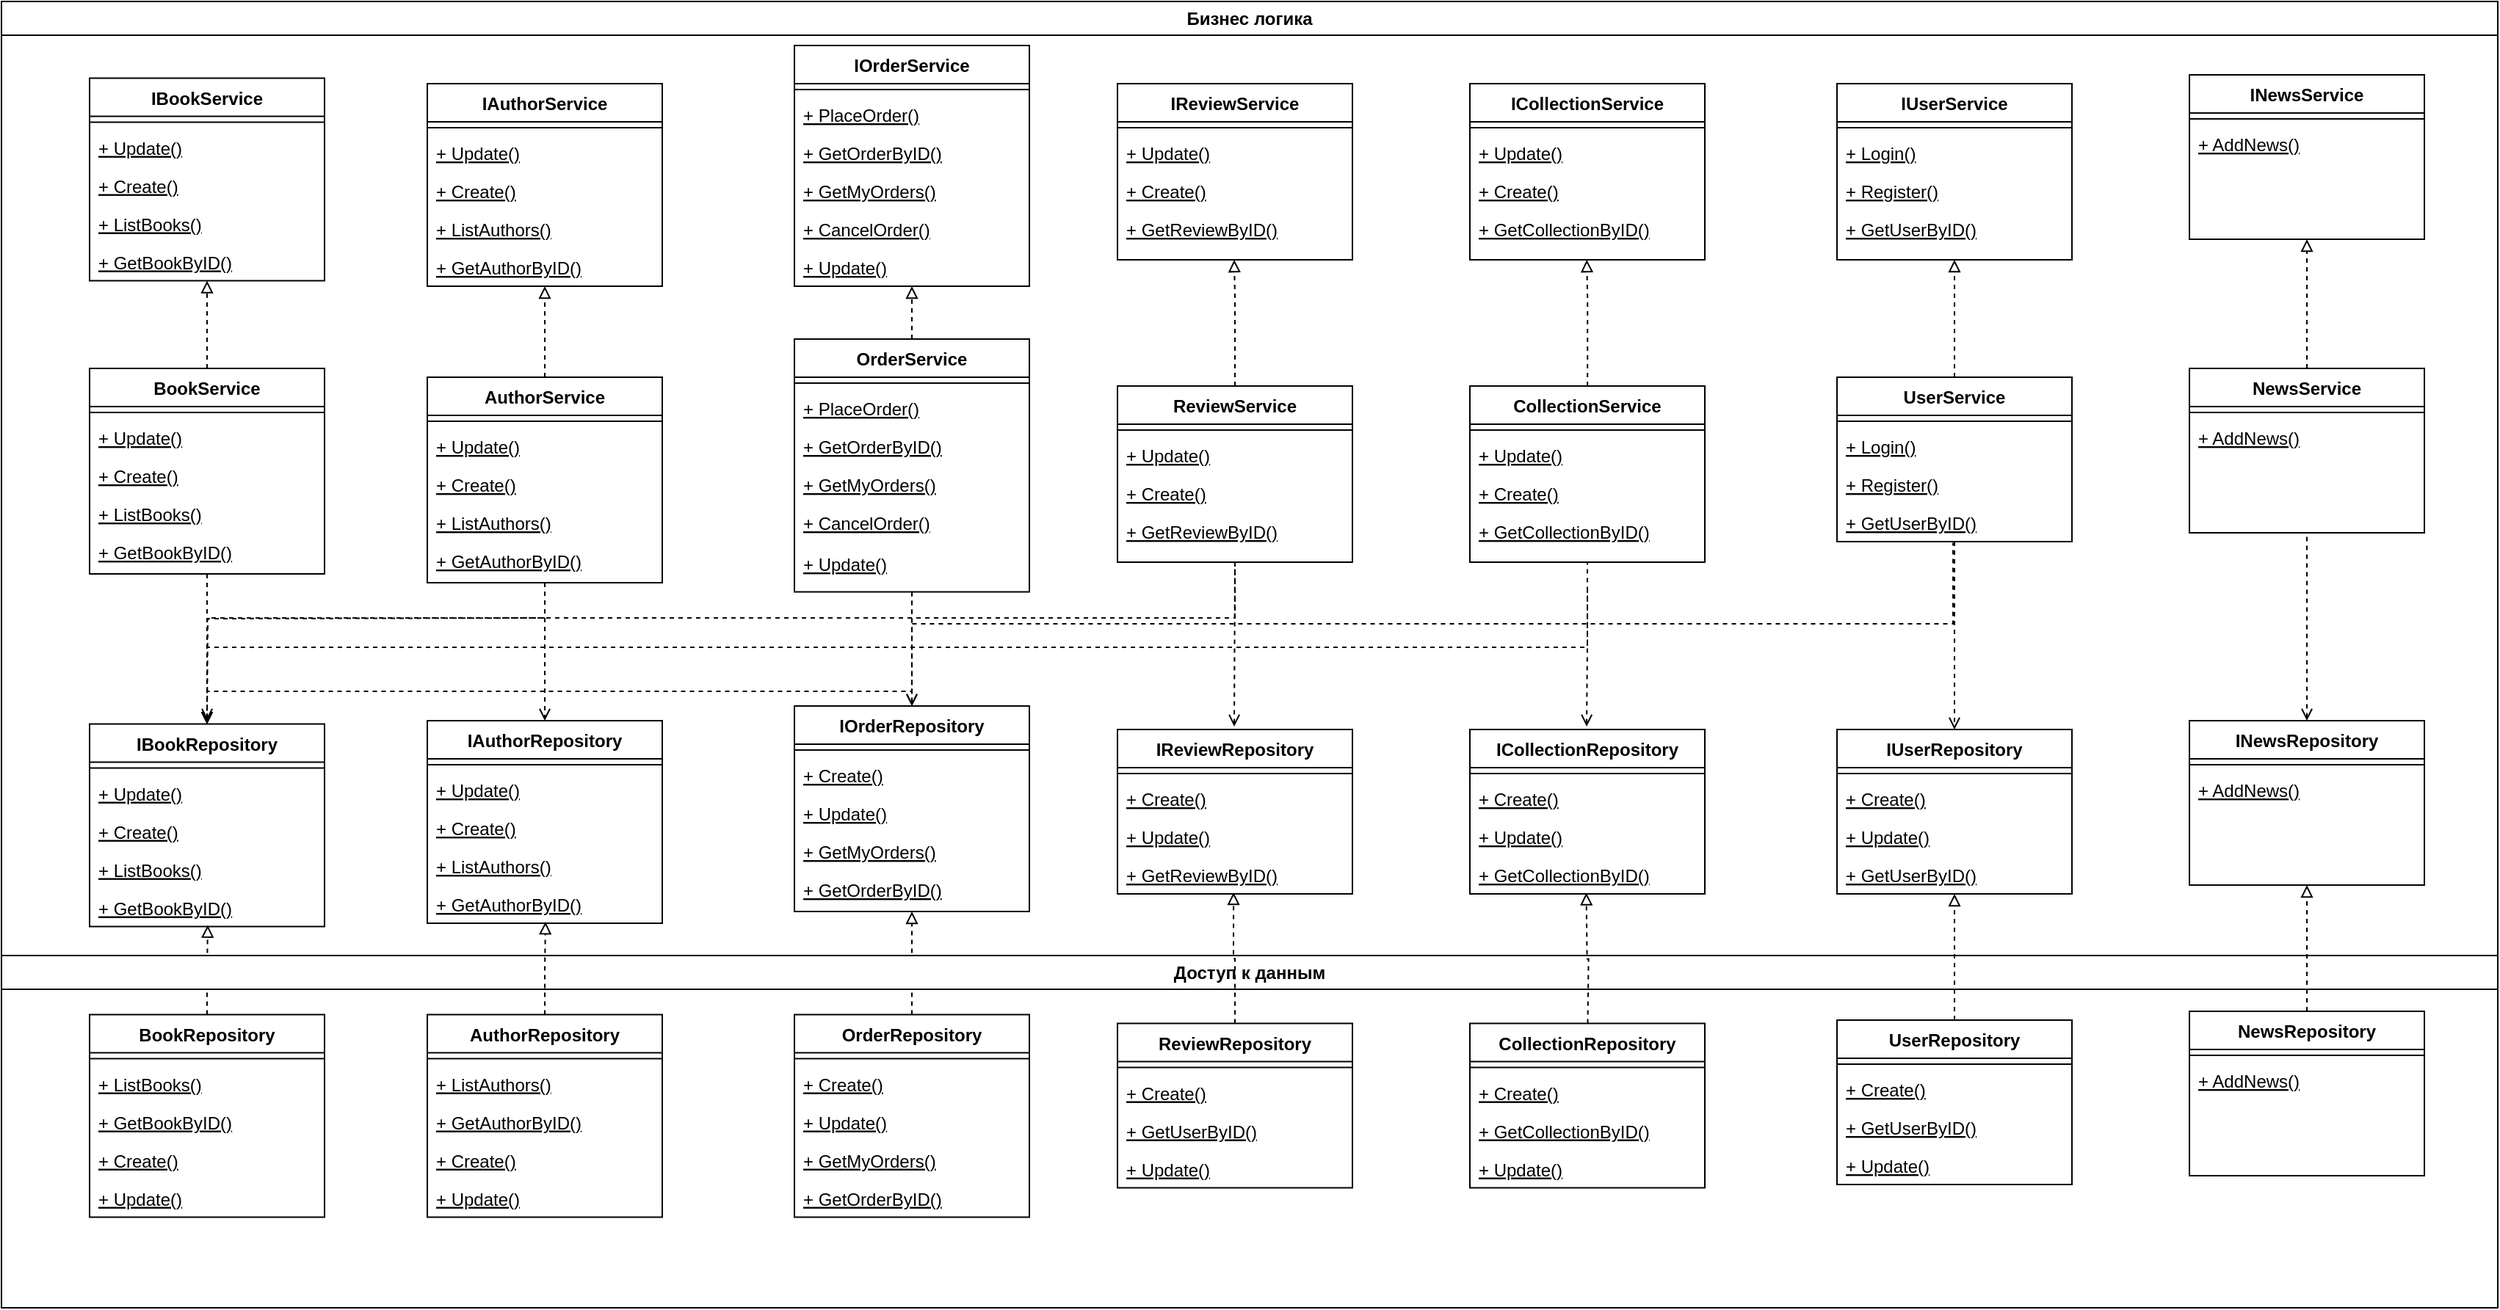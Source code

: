 <mxfile version="24.2.1" type="device">
  <diagram id="WTfPUAzIg1PSU_xmCODE" name="BusinessLogic">
    <mxGraphModel dx="1536" dy="559" grid="1" gridSize="10" guides="1" tooltips="1" connect="1" arrows="1" fold="1" page="1" pageScale="1" pageWidth="850" pageHeight="1100" math="0" shadow="0">
      <root>
        <mxCell id="0" />
        <mxCell id="1" parent="0" />
        <mxCell id="W1Th4YmMCA1c5lJBuoh0-1" style="edgeStyle=orthogonalEdgeStyle;rounded=0;orthogonalLoop=1;jettySize=auto;html=1;exitX=0.5;exitY=0;exitDx=0;exitDy=0;entryX=0.5;entryY=1;entryDx=0;entryDy=0;dashed=1;strokeColor=default;align=center;verticalAlign=middle;fontFamily=Helvetica;fontSize=11;fontColor=default;labelBackgroundColor=default;endArrow=block;endFill=0;" parent="1" source="W1Th4YmMCA1c5lJBuoh0-3" target="W1Th4YmMCA1c5lJBuoh0-56" edge="1">
          <mxGeometry relative="1" as="geometry" />
        </mxCell>
        <mxCell id="W1Th4YmMCA1c5lJBuoh0-2" style="edgeStyle=orthogonalEdgeStyle;rounded=0;orthogonalLoop=1;jettySize=auto;html=1;exitX=0.5;exitY=1;exitDx=0;exitDy=0;dashed=1;strokeColor=default;align=center;verticalAlign=middle;fontFamily=Helvetica;fontSize=11;fontColor=default;labelBackgroundColor=default;endArrow=open;endFill=0;" parent="1" source="W1Th4YmMCA1c5lJBuoh0-3" target="W1Th4YmMCA1c5lJBuoh0-32" edge="1">
          <mxGeometry relative="1" as="geometry" />
        </mxCell>
        <mxCell id="W1Th4YmMCA1c5lJBuoh0-23" style="edgeStyle=orthogonalEdgeStyle;rounded=0;orthogonalLoop=1;jettySize=auto;html=1;exitX=0.5;exitY=0;exitDx=0;exitDy=0;entryX=0.5;entryY=1;entryDx=0;entryDy=0;dashed=1;strokeColor=default;align=center;verticalAlign=middle;fontFamily=Helvetica;fontSize=11;fontColor=default;labelBackgroundColor=default;endArrow=block;endFill=0;" parent="1" source="W1Th4YmMCA1c5lJBuoh0-26" target="W1Th4YmMCA1c5lJBuoh0-72" edge="1">
          <mxGeometry relative="1" as="geometry" />
        </mxCell>
        <mxCell id="W1Th4YmMCA1c5lJBuoh0-24" style="edgeStyle=orthogonalEdgeStyle;rounded=0;orthogonalLoop=1;jettySize=auto;html=1;exitX=0.5;exitY=1;exitDx=0;exitDy=0;entryX=0.5;entryY=0;entryDx=0;entryDy=0;dashed=1;strokeColor=default;align=center;verticalAlign=middle;fontFamily=Helvetica;fontSize=11;fontColor=default;labelBackgroundColor=default;endArrow=open;endFill=0;" parent="1" source="W1Th4YmMCA1c5lJBuoh0-26" target="W1Th4YmMCA1c5lJBuoh0-49" edge="1">
          <mxGeometry relative="1" as="geometry" />
        </mxCell>
        <mxCell id="W1Th4YmMCA1c5lJBuoh0-25" style="edgeStyle=orthogonalEdgeStyle;rounded=0;orthogonalLoop=1;jettySize=auto;html=1;exitX=0.5;exitY=1;exitDx=0;exitDy=0;entryX=0.5;entryY=0;entryDx=0;entryDy=0;dashed=1;strokeColor=default;align=center;verticalAlign=middle;fontFamily=Helvetica;fontSize=11;fontColor=default;labelBackgroundColor=default;endArrow=open;endFill=0;" parent="1" source="W1Th4YmMCA1c5lJBuoh0-26" target="W1Th4YmMCA1c5lJBuoh0-32" edge="1">
          <mxGeometry relative="1" as="geometry">
            <Array as="points">
              <mxPoint x="920" y="1230" />
              <mxPoint x="440" y="1230" />
            </Array>
          </mxGeometry>
        </mxCell>
        <mxCell id="W1Th4YmMCA1c5lJBuoh0-26" value="OrderService" style="swimlane;fontStyle=1;align=center;verticalAlign=top;childLayout=stackLayout;horizontal=1;startSize=26;horizontalStack=0;resizeParent=1;resizeLast=0;collapsible=1;marginBottom=0;rounded=0;shadow=0;strokeWidth=1;" parent="1" vertex="1">
          <mxGeometry x="840" y="990" width="160" height="172.25" as="geometry">
            <mxRectangle x="130" y="380" width="160" height="26" as="alternateBounds" />
          </mxGeometry>
        </mxCell>
        <mxCell id="W1Th4YmMCA1c5lJBuoh0-27" value="" style="line;html=1;strokeWidth=1;align=left;verticalAlign=middle;spacingTop=-1;spacingLeft=3;spacingRight=3;rotatable=0;labelPosition=right;points=[];portConstraint=eastwest;" parent="W1Th4YmMCA1c5lJBuoh0-26" vertex="1">
          <mxGeometry y="26" width="160" height="8" as="geometry" />
        </mxCell>
        <mxCell id="W1Th4YmMCA1c5lJBuoh0-28" value="+ PlaceOrder()" style="text;align=left;verticalAlign=top;spacingLeft=4;spacingRight=4;overflow=hidden;rotatable=0;points=[[0,0.5],[1,0.5]];portConstraint=eastwest;fontStyle=4" parent="W1Th4YmMCA1c5lJBuoh0-26" vertex="1">
          <mxGeometry y="34" width="160" height="26" as="geometry" />
        </mxCell>
        <mxCell id="W1Th4YmMCA1c5lJBuoh0-29" value="+ GetOrderByID()" style="text;align=left;verticalAlign=top;spacingLeft=4;spacingRight=4;overflow=hidden;rotatable=0;points=[[0,0.5],[1,0.5]];portConstraint=eastwest;fontStyle=4" parent="W1Th4YmMCA1c5lJBuoh0-26" vertex="1">
          <mxGeometry y="60" width="160" height="26" as="geometry" />
        </mxCell>
        <mxCell id="W1Th4YmMCA1c5lJBuoh0-30" value="+ GetMyOrders()" style="text;align=left;verticalAlign=top;spacingLeft=4;spacingRight=4;overflow=hidden;rotatable=0;points=[[0,0.5],[1,0.5]];portConstraint=eastwest;fontStyle=4" parent="W1Th4YmMCA1c5lJBuoh0-26" vertex="1">
          <mxGeometry y="86" width="160" height="26" as="geometry" />
        </mxCell>
        <mxCell id="W1Th4YmMCA1c5lJBuoh0-31" value="+ CancelOrder()" style="text;align=left;verticalAlign=top;spacingLeft=4;spacingRight=4;overflow=hidden;rotatable=0;points=[[0,0.5],[1,0.5]];portConstraint=eastwest;fontStyle=4" parent="W1Th4YmMCA1c5lJBuoh0-26" vertex="1">
          <mxGeometry y="112" width="160" height="26" as="geometry" />
        </mxCell>
        <mxCell id="W1Th4YmMCA1c5lJBuoh0-32" value="IBookRepository" style="swimlane;fontStyle=1;align=center;verticalAlign=top;childLayout=stackLayout;horizontal=1;startSize=26;horizontalStack=0;resizeParent=1;resizeLast=0;collapsible=1;marginBottom=0;rounded=0;shadow=0;strokeWidth=1;" parent="1" vertex="1">
          <mxGeometry x="360" y="1252.25" width="160" height="138" as="geometry">
            <mxRectangle x="130" y="380" width="160" height="26" as="alternateBounds" />
          </mxGeometry>
        </mxCell>
        <mxCell id="W1Th4YmMCA1c5lJBuoh0-33" value="" style="line;html=1;strokeWidth=1;align=left;verticalAlign=middle;spacingTop=-1;spacingLeft=3;spacingRight=3;rotatable=0;labelPosition=right;points=[];portConstraint=eastwest;" parent="W1Th4YmMCA1c5lJBuoh0-32" vertex="1">
          <mxGeometry y="26" width="160" height="8" as="geometry" />
        </mxCell>
        <mxCell id="W1Th4YmMCA1c5lJBuoh0-34" value="+ Update()" style="text;align=left;verticalAlign=top;spacingLeft=4;spacingRight=4;overflow=hidden;rotatable=0;points=[[0,0.5],[1,0.5]];portConstraint=eastwest;fontStyle=4" parent="W1Th4YmMCA1c5lJBuoh0-32" vertex="1">
          <mxGeometry y="34" width="160" height="26" as="geometry" />
        </mxCell>
        <mxCell id="W1Th4YmMCA1c5lJBuoh0-35" value="+ Create()" style="text;align=left;verticalAlign=top;spacingLeft=4;spacingRight=4;overflow=hidden;rotatable=0;points=[[0,0.5],[1,0.5]];portConstraint=eastwest;fontStyle=4" parent="W1Th4YmMCA1c5lJBuoh0-32" vertex="1">
          <mxGeometry y="60" width="160" height="26" as="geometry" />
        </mxCell>
        <mxCell id="W1Th4YmMCA1c5lJBuoh0-36" value="+ ListBooks()" style="text;align=left;verticalAlign=top;spacingLeft=4;spacingRight=4;overflow=hidden;rotatable=0;points=[[0,0.5],[1,0.5]];portConstraint=eastwest;fontStyle=4" parent="W1Th4YmMCA1c5lJBuoh0-32" vertex="1">
          <mxGeometry y="86" width="160" height="26" as="geometry" />
        </mxCell>
        <mxCell id="W1Th4YmMCA1c5lJBuoh0-37" value="+ GetBookByID()" style="text;align=left;verticalAlign=top;spacingLeft=4;spacingRight=4;overflow=hidden;rotatable=0;points=[[0,0.5],[1,0.5]];portConstraint=eastwest;fontStyle=4" parent="W1Th4YmMCA1c5lJBuoh0-32" vertex="1">
          <mxGeometry y="112" width="160" height="26" as="geometry" />
        </mxCell>
        <mxCell id="W1Th4YmMCA1c5lJBuoh0-55" style="edgeStyle=orthogonalEdgeStyle;rounded=0;orthogonalLoop=1;jettySize=auto;html=1;exitX=0.5;exitY=0;exitDx=0;exitDy=0;entryX=0.5;entryY=1;entryDx=0;entryDy=0;dashed=1;endArrow=block;endFill=0;" parent="1" edge="1">
          <mxGeometry relative="1" as="geometry">
            <mxPoint x="1260" y="1060" as="targetPoint" />
          </mxGeometry>
        </mxCell>
        <mxCell id="W1Th4YmMCA1c5lJBuoh0-56" value="IBookService" style="swimlane;fontStyle=1;align=center;verticalAlign=top;childLayout=stackLayout;horizontal=1;startSize=26;horizontalStack=0;resizeParent=1;resizeLast=0;collapsible=1;marginBottom=0;rounded=0;shadow=0;strokeWidth=1;" parent="1" vertex="1">
          <mxGeometry x="360" y="812.25" width="160" height="138" as="geometry">
            <mxRectangle x="130" y="380" width="160" height="26" as="alternateBounds" />
          </mxGeometry>
        </mxCell>
        <mxCell id="W1Th4YmMCA1c5lJBuoh0-57" value="" style="line;html=1;strokeWidth=1;align=left;verticalAlign=middle;spacingTop=-1;spacingLeft=3;spacingRight=3;rotatable=0;labelPosition=right;points=[];portConstraint=eastwest;" parent="W1Th4YmMCA1c5lJBuoh0-56" vertex="1">
          <mxGeometry y="26" width="160" height="8" as="geometry" />
        </mxCell>
        <mxCell id="W1Th4YmMCA1c5lJBuoh0-58" value="+ Update()" style="text;align=left;verticalAlign=top;spacingLeft=4;spacingRight=4;overflow=hidden;rotatable=0;points=[[0,0.5],[1,0.5]];portConstraint=eastwest;fontStyle=4" parent="W1Th4YmMCA1c5lJBuoh0-56" vertex="1">
          <mxGeometry y="34" width="160" height="26" as="geometry" />
        </mxCell>
        <mxCell id="W1Th4YmMCA1c5lJBuoh0-59" value="+ Create()" style="text;align=left;verticalAlign=top;spacingLeft=4;spacingRight=4;overflow=hidden;rotatable=0;points=[[0,0.5],[1,0.5]];portConstraint=eastwest;fontStyle=4" parent="W1Th4YmMCA1c5lJBuoh0-56" vertex="1">
          <mxGeometry y="60" width="160" height="26" as="geometry" />
        </mxCell>
        <mxCell id="W1Th4YmMCA1c5lJBuoh0-60" value="+ ListBooks()" style="text;align=left;verticalAlign=top;spacingLeft=4;spacingRight=4;overflow=hidden;rotatable=0;points=[[0,0.5],[1,0.5]];portConstraint=eastwest;fontStyle=4" parent="W1Th4YmMCA1c5lJBuoh0-56" vertex="1">
          <mxGeometry y="86" width="160" height="26" as="geometry" />
        </mxCell>
        <mxCell id="W1Th4YmMCA1c5lJBuoh0-61" value="+ GetBookByID()" style="text;align=left;verticalAlign=top;spacingLeft=4;spacingRight=4;overflow=hidden;rotatable=0;points=[[0,0.5],[1,0.5]];portConstraint=eastwest;fontStyle=4" parent="W1Th4YmMCA1c5lJBuoh0-56" vertex="1">
          <mxGeometry y="112" width="160" height="26" as="geometry" />
        </mxCell>
        <mxCell id="W1Th4YmMCA1c5lJBuoh0-72" value="IOrderService" style="swimlane;fontStyle=1;align=center;verticalAlign=top;childLayout=stackLayout;horizontal=1;startSize=26;horizontalStack=0;resizeParent=1;resizeLast=0;collapsible=1;marginBottom=0;rounded=0;shadow=0;strokeWidth=1;" parent="1" vertex="1">
          <mxGeometry x="840" y="790" width="160" height="164" as="geometry">
            <mxRectangle x="130" y="380" width="160" height="26" as="alternateBounds" />
          </mxGeometry>
        </mxCell>
        <mxCell id="W1Th4YmMCA1c5lJBuoh0-73" value="" style="line;html=1;strokeWidth=1;align=left;verticalAlign=middle;spacingTop=-1;spacingLeft=3;spacingRight=3;rotatable=0;labelPosition=right;points=[];portConstraint=eastwest;" parent="W1Th4YmMCA1c5lJBuoh0-72" vertex="1">
          <mxGeometry y="26" width="160" height="8" as="geometry" />
        </mxCell>
        <mxCell id="W1Th4YmMCA1c5lJBuoh0-74" value="+ PlaceOrder()" style="text;align=left;verticalAlign=top;spacingLeft=4;spacingRight=4;overflow=hidden;rotatable=0;points=[[0,0.5],[1,0.5]];portConstraint=eastwest;fontStyle=4" parent="W1Th4YmMCA1c5lJBuoh0-72" vertex="1">
          <mxGeometry y="34" width="160" height="26" as="geometry" />
        </mxCell>
        <mxCell id="W1Th4YmMCA1c5lJBuoh0-75" value="+ GetOrderByID()" style="text;align=left;verticalAlign=top;spacingLeft=4;spacingRight=4;overflow=hidden;rotatable=0;points=[[0,0.5],[1,0.5]];portConstraint=eastwest;fontStyle=4" parent="W1Th4YmMCA1c5lJBuoh0-72" vertex="1">
          <mxGeometry y="60" width="160" height="26" as="geometry" />
        </mxCell>
        <mxCell id="W1Th4YmMCA1c5lJBuoh0-76" value="+ GetMyOrders()" style="text;align=left;verticalAlign=top;spacingLeft=4;spacingRight=4;overflow=hidden;rotatable=0;points=[[0,0.5],[1,0.5]];portConstraint=eastwest;fontStyle=4" parent="W1Th4YmMCA1c5lJBuoh0-72" vertex="1">
          <mxGeometry y="86" width="160" height="26" as="geometry" />
        </mxCell>
        <mxCell id="W1Th4YmMCA1c5lJBuoh0-77" value="+ CancelOrder()" style="text;align=left;verticalAlign=top;spacingLeft=4;spacingRight=4;overflow=hidden;rotatable=0;points=[[0,0.5],[1,0.5]];portConstraint=eastwest;fontStyle=4" parent="W1Th4YmMCA1c5lJBuoh0-72" vertex="1">
          <mxGeometry y="112" width="160" height="26" as="geometry" />
        </mxCell>
        <mxCell id="pNBrEIlQpOJsqVzbKiad-35" value="+ Update()" style="text;align=left;verticalAlign=top;spacingLeft=4;spacingRight=4;overflow=hidden;rotatable=0;points=[[0,0.5],[1,0.5]];portConstraint=eastwest;fontStyle=4" parent="W1Th4YmMCA1c5lJBuoh0-72" vertex="1">
          <mxGeometry y="138" width="160" height="26" as="geometry" />
        </mxCell>
        <mxCell id="W1Th4YmMCA1c5lJBuoh0-78" value="BookRepository" style="swimlane;fontStyle=1;align=center;verticalAlign=top;childLayout=stackLayout;horizontal=1;startSize=26;horizontalStack=0;resizeParent=1;resizeLast=0;collapsible=1;marginBottom=0;rounded=0;shadow=0;strokeWidth=1;" parent="1" vertex="1">
          <mxGeometry x="360" y="1450.25" width="160" height="138" as="geometry">
            <mxRectangle x="130" y="380" width="160" height="26" as="alternateBounds" />
          </mxGeometry>
        </mxCell>
        <mxCell id="W1Th4YmMCA1c5lJBuoh0-79" value="" style="line;html=1;strokeWidth=1;align=left;verticalAlign=middle;spacingTop=-1;spacingLeft=3;spacingRight=3;rotatable=0;labelPosition=right;points=[];portConstraint=eastwest;" parent="W1Th4YmMCA1c5lJBuoh0-78" vertex="1">
          <mxGeometry y="26" width="160" height="8" as="geometry" />
        </mxCell>
        <mxCell id="W1Th4YmMCA1c5lJBuoh0-80" value="+ ListBooks()" style="text;align=left;verticalAlign=top;spacingLeft=4;spacingRight=4;overflow=hidden;rotatable=0;points=[[0,0.5],[1,0.5]];portConstraint=eastwest;fontStyle=4" parent="W1Th4YmMCA1c5lJBuoh0-78" vertex="1">
          <mxGeometry y="34" width="160" height="26" as="geometry" />
        </mxCell>
        <mxCell id="W1Th4YmMCA1c5lJBuoh0-81" value="+ GetBookByID()" style="text;align=left;verticalAlign=top;spacingLeft=4;spacingRight=4;overflow=hidden;rotatable=0;points=[[0,0.5],[1,0.5]];portConstraint=eastwest;fontStyle=4" parent="W1Th4YmMCA1c5lJBuoh0-78" vertex="1">
          <mxGeometry y="60" width="160" height="26" as="geometry" />
        </mxCell>
        <mxCell id="W1Th4YmMCA1c5lJBuoh0-82" value="+ Create()" style="text;align=left;verticalAlign=top;spacingLeft=4;spacingRight=4;overflow=hidden;rotatable=0;points=[[0,0.5],[1,0.5]];portConstraint=eastwest;fontStyle=4" parent="W1Th4YmMCA1c5lJBuoh0-78" vertex="1">
          <mxGeometry y="86" width="160" height="26" as="geometry" />
        </mxCell>
        <mxCell id="W1Th4YmMCA1c5lJBuoh0-83" value="+ Update()" style="text;align=left;verticalAlign=top;spacingLeft=4;spacingRight=4;overflow=hidden;rotatable=0;points=[[0,0.5],[1,0.5]];portConstraint=eastwest;fontStyle=4" parent="W1Th4YmMCA1c5lJBuoh0-78" vertex="1">
          <mxGeometry y="112" width="160" height="26" as="geometry" />
        </mxCell>
        <mxCell id="W1Th4YmMCA1c5lJBuoh0-96" style="edgeStyle=orthogonalEdgeStyle;rounded=0;orthogonalLoop=1;jettySize=auto;html=1;exitX=0.5;exitY=0;exitDx=0;exitDy=0;dashed=1;strokeColor=default;align=center;verticalAlign=middle;fontFamily=Helvetica;fontSize=11;fontColor=default;labelBackgroundColor=default;endArrow=block;endFill=0;" parent="1" source="W1Th4YmMCA1c5lJBuoh0-97" target="W1Th4YmMCA1c5lJBuoh0-49" edge="1">
          <mxGeometry relative="1" as="geometry" />
        </mxCell>
        <mxCell id="W1Th4YmMCA1c5lJBuoh0-97" value="OrderRepository" style="swimlane;fontStyle=1;align=center;verticalAlign=top;childLayout=stackLayout;horizontal=1;startSize=26;horizontalStack=0;resizeParent=1;resizeLast=0;collapsible=1;marginBottom=0;rounded=0;shadow=0;strokeWidth=1;" parent="1" vertex="1">
          <mxGeometry x="840" y="1450.25" width="160" height="138" as="geometry">
            <mxRectangle x="130" y="380" width="160" height="26" as="alternateBounds" />
          </mxGeometry>
        </mxCell>
        <mxCell id="W1Th4YmMCA1c5lJBuoh0-98" value="" style="line;html=1;strokeWidth=1;align=left;verticalAlign=middle;spacingTop=-1;spacingLeft=3;spacingRight=3;rotatable=0;labelPosition=right;points=[];portConstraint=eastwest;" parent="W1Th4YmMCA1c5lJBuoh0-97" vertex="1">
          <mxGeometry y="26" width="160" height="8" as="geometry" />
        </mxCell>
        <mxCell id="W1Th4YmMCA1c5lJBuoh0-99" value="+ Create()" style="text;align=left;verticalAlign=top;spacingLeft=4;spacingRight=4;overflow=hidden;rotatable=0;points=[[0,0.5],[1,0.5]];portConstraint=eastwest;fontStyle=4" parent="W1Th4YmMCA1c5lJBuoh0-97" vertex="1">
          <mxGeometry y="34" width="160" height="26" as="geometry" />
        </mxCell>
        <mxCell id="W1Th4YmMCA1c5lJBuoh0-100" value="+ Update()" style="text;align=left;verticalAlign=top;spacingLeft=4;spacingRight=4;overflow=hidden;rotatable=0;points=[[0,0.5],[1,0.5]];portConstraint=eastwest;fontStyle=4" parent="W1Th4YmMCA1c5lJBuoh0-97" vertex="1">
          <mxGeometry y="60" width="160" height="26" as="geometry" />
        </mxCell>
        <mxCell id="W1Th4YmMCA1c5lJBuoh0-101" value="+ GetMyOrders()" style="text;align=left;verticalAlign=top;spacingLeft=4;spacingRight=4;overflow=hidden;rotatable=0;points=[[0,0.5],[1,0.5]];portConstraint=eastwest;fontStyle=4" parent="W1Th4YmMCA1c5lJBuoh0-97" vertex="1">
          <mxGeometry y="86" width="160" height="26" as="geometry" />
        </mxCell>
        <mxCell id="W1Th4YmMCA1c5lJBuoh0-102" value="+ GetOrderByID()" style="text;align=left;verticalAlign=top;spacingLeft=4;spacingRight=4;overflow=hidden;rotatable=0;points=[[0,0.5],[1,0.5]];portConstraint=eastwest;fontStyle=4" parent="W1Th4YmMCA1c5lJBuoh0-97" vertex="1">
          <mxGeometry y="112" width="160" height="26" as="geometry" />
        </mxCell>
        <mxCell id="W1Th4YmMCA1c5lJBuoh0-103" style="edgeStyle=orthogonalEdgeStyle;rounded=0;orthogonalLoop=1;jettySize=auto;html=1;exitX=0.5;exitY=0;exitDx=0;exitDy=0;entryX=0.503;entryY=0.963;entryDx=0;entryDy=0;entryPerimeter=0;dashed=1;strokeColor=default;align=center;verticalAlign=middle;fontFamily=Helvetica;fontSize=11;fontColor=default;labelBackgroundColor=default;endArrow=block;endFill=0;" parent="1" source="W1Th4YmMCA1c5lJBuoh0-78" target="W1Th4YmMCA1c5lJBuoh0-37" edge="1">
          <mxGeometry relative="1" as="geometry" />
        </mxCell>
        <mxCell id="W1Th4YmMCA1c5lJBuoh0-137" value="Бизнес логика" style="swimlane;whiteSpace=wrap;html=1;" parent="1" vertex="1">
          <mxGeometry x="300" y="760" width="1700" height="890" as="geometry">
            <mxRectangle x="300" y="760" width="120" height="30" as="alternateBounds" />
          </mxGeometry>
        </mxCell>
        <mxCell id="W1Th4YmMCA1c5lJBuoh0-138" value="Доступ к данным" style="swimlane;whiteSpace=wrap;html=1;" parent="W1Th4YmMCA1c5lJBuoh0-137" vertex="1">
          <mxGeometry y="650" width="1700" height="240" as="geometry" />
        </mxCell>
        <mxCell id="pNBrEIlQpOJsqVzbKiad-21" value="AuthorRepository" style="swimlane;fontStyle=1;align=center;verticalAlign=top;childLayout=stackLayout;horizontal=1;startSize=26;horizontalStack=0;resizeParent=1;resizeLast=0;collapsible=1;marginBottom=0;rounded=0;shadow=0;strokeWidth=1;" parent="W1Th4YmMCA1c5lJBuoh0-138" vertex="1">
          <mxGeometry x="290" y="40.25" width="160" height="138" as="geometry">
            <mxRectangle x="130" y="380" width="160" height="26" as="alternateBounds" />
          </mxGeometry>
        </mxCell>
        <mxCell id="pNBrEIlQpOJsqVzbKiad-22" value="" style="line;html=1;strokeWidth=1;align=left;verticalAlign=middle;spacingTop=-1;spacingLeft=3;spacingRight=3;rotatable=0;labelPosition=right;points=[];portConstraint=eastwest;" parent="pNBrEIlQpOJsqVzbKiad-21" vertex="1">
          <mxGeometry y="26" width="160" height="8" as="geometry" />
        </mxCell>
        <mxCell id="pNBrEIlQpOJsqVzbKiad-23" value="+ ListAuthors()" style="text;align=left;verticalAlign=top;spacingLeft=4;spacingRight=4;overflow=hidden;rotatable=0;points=[[0,0.5],[1,0.5]];portConstraint=eastwest;fontStyle=4" parent="pNBrEIlQpOJsqVzbKiad-21" vertex="1">
          <mxGeometry y="34" width="160" height="26" as="geometry" />
        </mxCell>
        <mxCell id="pNBrEIlQpOJsqVzbKiad-24" value="+ GetAuthorByID()" style="text;align=left;verticalAlign=top;spacingLeft=4;spacingRight=4;overflow=hidden;rotatable=0;points=[[0,0.5],[1,0.5]];portConstraint=eastwest;fontStyle=4" parent="pNBrEIlQpOJsqVzbKiad-21" vertex="1">
          <mxGeometry y="60" width="160" height="26" as="geometry" />
        </mxCell>
        <mxCell id="pNBrEIlQpOJsqVzbKiad-25" value="+ Create()" style="text;align=left;verticalAlign=top;spacingLeft=4;spacingRight=4;overflow=hidden;rotatable=0;points=[[0,0.5],[1,0.5]];portConstraint=eastwest;fontStyle=4" parent="pNBrEIlQpOJsqVzbKiad-21" vertex="1">
          <mxGeometry y="86" width="160" height="26" as="geometry" />
        </mxCell>
        <mxCell id="pNBrEIlQpOJsqVzbKiad-26" value="+ Update()" style="text;align=left;verticalAlign=top;spacingLeft=4;spacingRight=4;overflow=hidden;rotatable=0;points=[[0,0.5],[1,0.5]];portConstraint=eastwest;fontStyle=4" parent="pNBrEIlQpOJsqVzbKiad-21" vertex="1">
          <mxGeometry y="112" width="160" height="26" as="geometry" />
        </mxCell>
        <mxCell id="pNBrEIlQpOJsqVzbKiad-1" style="edgeStyle=orthogonalEdgeStyle;rounded=0;orthogonalLoop=1;jettySize=auto;html=1;exitX=0.5;exitY=0;exitDx=0;exitDy=0;entryX=0.5;entryY=1;entryDx=0;entryDy=0;dashed=1;strokeColor=default;align=center;verticalAlign=middle;fontFamily=Helvetica;fontSize=11;fontColor=default;labelBackgroundColor=default;endArrow=block;endFill=0;" parent="W1Th4YmMCA1c5lJBuoh0-137" source="pNBrEIlQpOJsqVzbKiad-3" target="pNBrEIlQpOJsqVzbKiad-15" edge="1">
          <mxGeometry relative="1" as="geometry" />
        </mxCell>
        <mxCell id="pNBrEIlQpOJsqVzbKiad-2" style="edgeStyle=orthogonalEdgeStyle;rounded=0;orthogonalLoop=1;jettySize=auto;html=1;exitX=0.5;exitY=1;exitDx=0;exitDy=0;dashed=1;strokeColor=default;align=center;verticalAlign=middle;fontFamily=Helvetica;fontSize=11;fontColor=default;labelBackgroundColor=default;endArrow=open;endFill=0;" parent="W1Th4YmMCA1c5lJBuoh0-137" source="pNBrEIlQpOJsqVzbKiad-3" target="pNBrEIlQpOJsqVzbKiad-9" edge="1">
          <mxGeometry relative="1" as="geometry" />
        </mxCell>
        <mxCell id="pNBrEIlQpOJsqVzbKiad-3" value="AuthorService" style="swimlane;fontStyle=1;align=center;verticalAlign=top;childLayout=stackLayout;horizontal=1;startSize=26;horizontalStack=0;resizeParent=1;resizeLast=0;collapsible=1;marginBottom=0;rounded=0;shadow=0;strokeWidth=1;" parent="W1Th4YmMCA1c5lJBuoh0-137" vertex="1">
          <mxGeometry x="290" y="256" width="160" height="140" as="geometry">
            <mxRectangle x="130" y="380" width="160" height="26" as="alternateBounds" />
          </mxGeometry>
        </mxCell>
        <mxCell id="pNBrEIlQpOJsqVzbKiad-4" value="" style="line;html=1;strokeWidth=1;align=left;verticalAlign=middle;spacingTop=-1;spacingLeft=3;spacingRight=3;rotatable=0;labelPosition=right;points=[];portConstraint=eastwest;" parent="pNBrEIlQpOJsqVzbKiad-3" vertex="1">
          <mxGeometry y="26" width="160" height="8" as="geometry" />
        </mxCell>
        <mxCell id="pNBrEIlQpOJsqVzbKiad-5" value="+ Update()" style="text;align=left;verticalAlign=top;spacingLeft=4;spacingRight=4;overflow=hidden;rotatable=0;points=[[0,0.5],[1,0.5]];portConstraint=eastwest;fontStyle=4" parent="pNBrEIlQpOJsqVzbKiad-3" vertex="1">
          <mxGeometry y="34" width="160" height="26" as="geometry" />
        </mxCell>
        <mxCell id="pNBrEIlQpOJsqVzbKiad-6" value="+ Create()" style="text;align=left;verticalAlign=top;spacingLeft=4;spacingRight=4;overflow=hidden;rotatable=0;points=[[0,0.5],[1,0.5]];portConstraint=eastwest;fontStyle=4" parent="pNBrEIlQpOJsqVzbKiad-3" vertex="1">
          <mxGeometry y="60" width="160" height="26" as="geometry" />
        </mxCell>
        <mxCell id="pNBrEIlQpOJsqVzbKiad-7" value="+ ListAuthors()" style="text;align=left;verticalAlign=top;spacingLeft=4;spacingRight=4;overflow=hidden;rotatable=0;points=[[0,0.5],[1,0.5]];portConstraint=eastwest;fontStyle=4" parent="pNBrEIlQpOJsqVzbKiad-3" vertex="1">
          <mxGeometry y="86" width="160" height="26" as="geometry" />
        </mxCell>
        <mxCell id="pNBrEIlQpOJsqVzbKiad-8" value="+ GetAuthorByID()" style="text;align=left;verticalAlign=top;spacingLeft=4;spacingRight=4;overflow=hidden;rotatable=0;points=[[0,0.5],[1,0.5]];portConstraint=eastwest;fontStyle=4" parent="pNBrEIlQpOJsqVzbKiad-3" vertex="1">
          <mxGeometry y="112" width="160" height="26" as="geometry" />
        </mxCell>
        <mxCell id="pNBrEIlQpOJsqVzbKiad-9" value="IAuthorRepository" style="swimlane;fontStyle=1;align=center;verticalAlign=top;childLayout=stackLayout;horizontal=1;startSize=26;horizontalStack=0;resizeParent=1;resizeLast=0;collapsible=1;marginBottom=0;rounded=0;shadow=0;strokeWidth=1;" parent="W1Th4YmMCA1c5lJBuoh0-137" vertex="1">
          <mxGeometry x="290" y="490" width="160" height="138" as="geometry">
            <mxRectangle x="130" y="380" width="160" height="26" as="alternateBounds" />
          </mxGeometry>
        </mxCell>
        <mxCell id="pNBrEIlQpOJsqVzbKiad-10" value="" style="line;html=1;strokeWidth=1;align=left;verticalAlign=middle;spacingTop=-1;spacingLeft=3;spacingRight=3;rotatable=0;labelPosition=right;points=[];portConstraint=eastwest;" parent="pNBrEIlQpOJsqVzbKiad-9" vertex="1">
          <mxGeometry y="26" width="160" height="8" as="geometry" />
        </mxCell>
        <mxCell id="pNBrEIlQpOJsqVzbKiad-11" value="+ Update()" style="text;align=left;verticalAlign=top;spacingLeft=4;spacingRight=4;overflow=hidden;rotatable=0;points=[[0,0.5],[1,0.5]];portConstraint=eastwest;fontStyle=4" parent="pNBrEIlQpOJsqVzbKiad-9" vertex="1">
          <mxGeometry y="34" width="160" height="26" as="geometry" />
        </mxCell>
        <mxCell id="pNBrEIlQpOJsqVzbKiad-12" value="+ Create()" style="text;align=left;verticalAlign=top;spacingLeft=4;spacingRight=4;overflow=hidden;rotatable=0;points=[[0,0.5],[1,0.5]];portConstraint=eastwest;fontStyle=4" parent="pNBrEIlQpOJsqVzbKiad-9" vertex="1">
          <mxGeometry y="60" width="160" height="26" as="geometry" />
        </mxCell>
        <mxCell id="pNBrEIlQpOJsqVzbKiad-13" value="+ ListAuthors()" style="text;align=left;verticalAlign=top;spacingLeft=4;spacingRight=4;overflow=hidden;rotatable=0;points=[[0,0.5],[1,0.5]];portConstraint=eastwest;fontStyle=4" parent="pNBrEIlQpOJsqVzbKiad-9" vertex="1">
          <mxGeometry y="86" width="160" height="26" as="geometry" />
        </mxCell>
        <mxCell id="pNBrEIlQpOJsqVzbKiad-14" value="+ GetAuthorByID()" style="text;align=left;verticalAlign=top;spacingLeft=4;spacingRight=4;overflow=hidden;rotatable=0;points=[[0,0.5],[1,0.5]];portConstraint=eastwest;fontStyle=4" parent="pNBrEIlQpOJsqVzbKiad-9" vertex="1">
          <mxGeometry y="112" width="160" height="26" as="geometry" />
        </mxCell>
        <mxCell id="pNBrEIlQpOJsqVzbKiad-15" value="IAuthorService" style="swimlane;fontStyle=1;align=center;verticalAlign=top;childLayout=stackLayout;horizontal=1;startSize=26;horizontalStack=0;resizeParent=1;resizeLast=0;collapsible=1;marginBottom=0;rounded=0;shadow=0;strokeWidth=1;" parent="W1Th4YmMCA1c5lJBuoh0-137" vertex="1">
          <mxGeometry x="290" y="56" width="160" height="138" as="geometry">
            <mxRectangle x="130" y="380" width="160" height="26" as="alternateBounds" />
          </mxGeometry>
        </mxCell>
        <mxCell id="pNBrEIlQpOJsqVzbKiad-16" value="" style="line;html=1;strokeWidth=1;align=left;verticalAlign=middle;spacingTop=-1;spacingLeft=3;spacingRight=3;rotatable=0;labelPosition=right;points=[];portConstraint=eastwest;" parent="pNBrEIlQpOJsqVzbKiad-15" vertex="1">
          <mxGeometry y="26" width="160" height="8" as="geometry" />
        </mxCell>
        <mxCell id="pNBrEIlQpOJsqVzbKiad-17" value="+ Update()" style="text;align=left;verticalAlign=top;spacingLeft=4;spacingRight=4;overflow=hidden;rotatable=0;points=[[0,0.5],[1,0.5]];portConstraint=eastwest;fontStyle=4" parent="pNBrEIlQpOJsqVzbKiad-15" vertex="1">
          <mxGeometry y="34" width="160" height="26" as="geometry" />
        </mxCell>
        <mxCell id="pNBrEIlQpOJsqVzbKiad-18" value="+ Create()" style="text;align=left;verticalAlign=top;spacingLeft=4;spacingRight=4;overflow=hidden;rotatable=0;points=[[0,0.5],[1,0.5]];portConstraint=eastwest;fontStyle=4" parent="pNBrEIlQpOJsqVzbKiad-15" vertex="1">
          <mxGeometry y="60" width="160" height="26" as="geometry" />
        </mxCell>
        <mxCell id="pNBrEIlQpOJsqVzbKiad-19" value="+ ListAuthors()" style="text;align=left;verticalAlign=top;spacingLeft=4;spacingRight=4;overflow=hidden;rotatable=0;points=[[0,0.5],[1,0.5]];portConstraint=eastwest;fontStyle=4" parent="pNBrEIlQpOJsqVzbKiad-15" vertex="1">
          <mxGeometry y="86" width="160" height="26" as="geometry" />
        </mxCell>
        <mxCell id="pNBrEIlQpOJsqVzbKiad-20" value="+ GetAuthorByID()" style="text;align=left;verticalAlign=top;spacingLeft=4;spacingRight=4;overflow=hidden;rotatable=0;points=[[0,0.5],[1,0.5]];portConstraint=eastwest;fontStyle=4" parent="pNBrEIlQpOJsqVzbKiad-15" vertex="1">
          <mxGeometry y="112" width="160" height="26" as="geometry" />
        </mxCell>
        <mxCell id="pNBrEIlQpOJsqVzbKiad-27" style="edgeStyle=orthogonalEdgeStyle;rounded=0;orthogonalLoop=1;jettySize=auto;html=1;exitX=0.5;exitY=0;exitDx=0;exitDy=0;entryX=0.503;entryY=0.963;entryDx=0;entryDy=0;entryPerimeter=0;dashed=1;strokeColor=default;align=center;verticalAlign=middle;fontFamily=Helvetica;fontSize=11;fontColor=default;labelBackgroundColor=default;endArrow=block;endFill=0;" parent="W1Th4YmMCA1c5lJBuoh0-137" source="pNBrEIlQpOJsqVzbKiad-21" target="pNBrEIlQpOJsqVzbKiad-14" edge="1">
          <mxGeometry relative="1" as="geometry" />
        </mxCell>
        <mxCell id="pNBrEIlQpOJsqVzbKiad-34" value="+ Update()" style="text;align=left;verticalAlign=top;spacingLeft=4;spacingRight=4;overflow=hidden;rotatable=0;points=[[0,0.5],[1,0.5]];portConstraint=eastwest;fontStyle=4" parent="W1Th4YmMCA1c5lJBuoh0-137" vertex="1">
          <mxGeometry x="540" y="370" width="160" height="26" as="geometry" />
        </mxCell>
        <mxCell id="pNBrEIlQpOJsqVzbKiad-36" style="edgeStyle=orthogonalEdgeStyle;rounded=0;orthogonalLoop=1;jettySize=auto;html=1;exitX=0.5;exitY=1;exitDx=0;exitDy=0;dashed=1;strokeColor=default;align=center;verticalAlign=middle;fontFamily=Helvetica;fontSize=11;fontColor=default;labelBackgroundColor=default;endArrow=open;endFill=0;" parent="W1Th4YmMCA1c5lJBuoh0-137" edge="1">
          <mxGeometry relative="1" as="geometry">
            <mxPoint x="370" y="420" as="sourcePoint" />
            <mxPoint x="140" y="490" as="targetPoint" />
          </mxGeometry>
        </mxCell>
        <mxCell id="W1Th4YmMCA1c5lJBuoh0-49" value="IOrderRepository" style="swimlane;fontStyle=1;align=center;verticalAlign=top;childLayout=stackLayout;horizontal=1;startSize=26;horizontalStack=0;resizeParent=1;resizeLast=0;collapsible=1;marginBottom=0;rounded=0;shadow=0;strokeWidth=1;" parent="W1Th4YmMCA1c5lJBuoh0-137" vertex="1">
          <mxGeometry x="540" y="480" width="160" height="140" as="geometry">
            <mxRectangle x="130" y="380" width="160" height="26" as="alternateBounds" />
          </mxGeometry>
        </mxCell>
        <mxCell id="W1Th4YmMCA1c5lJBuoh0-50" value="" style="line;html=1;strokeWidth=1;align=left;verticalAlign=middle;spacingTop=-1;spacingLeft=3;spacingRight=3;rotatable=0;labelPosition=right;points=[];portConstraint=eastwest;" parent="W1Th4YmMCA1c5lJBuoh0-49" vertex="1">
          <mxGeometry y="26" width="160" height="8" as="geometry" />
        </mxCell>
        <mxCell id="W1Th4YmMCA1c5lJBuoh0-51" value="+ Create()" style="text;align=left;verticalAlign=top;spacingLeft=4;spacingRight=4;overflow=hidden;rotatable=0;points=[[0,0.5],[1,0.5]];portConstraint=eastwest;fontStyle=4" parent="W1Th4YmMCA1c5lJBuoh0-49" vertex="1">
          <mxGeometry y="34" width="160" height="26" as="geometry" />
        </mxCell>
        <mxCell id="W1Th4YmMCA1c5lJBuoh0-52" value="+ Update()" style="text;align=left;verticalAlign=top;spacingLeft=4;spacingRight=4;overflow=hidden;rotatable=0;points=[[0,0.5],[1,0.5]];portConstraint=eastwest;fontStyle=4" parent="W1Th4YmMCA1c5lJBuoh0-49" vertex="1">
          <mxGeometry y="60" width="160" height="26" as="geometry" />
        </mxCell>
        <mxCell id="W1Th4YmMCA1c5lJBuoh0-53" value="+ GetMyOrders()" style="text;align=left;verticalAlign=top;spacingLeft=4;spacingRight=4;overflow=hidden;rotatable=0;points=[[0,0.5],[1,0.5]];portConstraint=eastwest;fontStyle=4" parent="W1Th4YmMCA1c5lJBuoh0-49" vertex="1">
          <mxGeometry y="86" width="160" height="26" as="geometry" />
        </mxCell>
        <mxCell id="W1Th4YmMCA1c5lJBuoh0-54" value="+ GetOrderByID()" style="text;align=left;verticalAlign=top;spacingLeft=4;spacingRight=4;overflow=hidden;rotatable=0;points=[[0,0.5],[1,0.5]];portConstraint=eastwest;fontStyle=4" parent="W1Th4YmMCA1c5lJBuoh0-49" vertex="1">
          <mxGeometry y="112" width="160" height="26" as="geometry" />
        </mxCell>
        <mxCell id="W1Th4YmMCA1c5lJBuoh0-106" style="edgeStyle=orthogonalEdgeStyle;rounded=0;orthogonalLoop=1;jettySize=auto;html=1;exitX=0.5;exitY=0;exitDx=0;exitDy=0;endArrow=block;endFill=0;dashed=1;" parent="W1Th4YmMCA1c5lJBuoh0-137" source="W1Th4YmMCA1c5lJBuoh0-107" target="W1Th4YmMCA1c5lJBuoh0-114" edge="1">
          <mxGeometry relative="1" as="geometry" />
        </mxCell>
        <mxCell id="W1Th4YmMCA1c5lJBuoh0-107" value="NewsService" style="swimlane;fontStyle=1;align=center;verticalAlign=top;childLayout=stackLayout;horizontal=1;startSize=26;horizontalStack=0;resizeParent=1;resizeLast=0;collapsible=1;marginBottom=0;rounded=0;shadow=0;strokeWidth=1;" parent="W1Th4YmMCA1c5lJBuoh0-137" vertex="1">
          <mxGeometry x="1490" y="250" width="160" height="112" as="geometry">
            <mxRectangle x="130" y="380" width="160" height="26" as="alternateBounds" />
          </mxGeometry>
        </mxCell>
        <mxCell id="W1Th4YmMCA1c5lJBuoh0-108" value="" style="line;html=1;strokeWidth=1;align=left;verticalAlign=middle;spacingTop=-1;spacingLeft=3;spacingRight=3;rotatable=0;labelPosition=right;points=[];portConstraint=eastwest;" parent="W1Th4YmMCA1c5lJBuoh0-107" vertex="1">
          <mxGeometry y="26" width="160" height="8" as="geometry" />
        </mxCell>
        <mxCell id="W1Th4YmMCA1c5lJBuoh0-109" value="+ AddNews()" style="text;align=left;verticalAlign=top;spacingLeft=4;spacingRight=4;overflow=hidden;rotatable=0;points=[[0,0.5],[1,0.5]];portConstraint=eastwest;fontStyle=4" parent="W1Th4YmMCA1c5lJBuoh0-107" vertex="1">
          <mxGeometry y="34" width="160" height="26" as="geometry" />
        </mxCell>
        <mxCell id="W1Th4YmMCA1c5lJBuoh0-110" style="edgeStyle=orthogonalEdgeStyle;rounded=0;orthogonalLoop=1;jettySize=auto;html=1;exitX=0.5;exitY=0;exitDx=0;exitDy=0;startArrow=open;startFill=0;dashed=1;endArrow=none;endFill=0;" parent="W1Th4YmMCA1c5lJBuoh0-137" source="W1Th4YmMCA1c5lJBuoh0-111" target="W1Th4YmMCA1c5lJBuoh0-107" edge="1">
          <mxGeometry relative="1" as="geometry" />
        </mxCell>
        <mxCell id="W1Th4YmMCA1c5lJBuoh0-111" value="INewsRepository" style="swimlane;fontStyle=1;align=center;verticalAlign=top;childLayout=stackLayout;horizontal=1;startSize=26;horizontalStack=0;resizeParent=1;resizeLast=0;collapsible=1;marginBottom=0;rounded=0;shadow=0;strokeWidth=1;" parent="W1Th4YmMCA1c5lJBuoh0-137" vertex="1">
          <mxGeometry x="1490" y="490" width="160" height="112" as="geometry">
            <mxRectangle x="130" y="380" width="160" height="26" as="alternateBounds" />
          </mxGeometry>
        </mxCell>
        <mxCell id="W1Th4YmMCA1c5lJBuoh0-112" value="" style="line;html=1;strokeWidth=1;align=left;verticalAlign=middle;spacingTop=-1;spacingLeft=3;spacingRight=3;rotatable=0;labelPosition=right;points=[];portConstraint=eastwest;" parent="W1Th4YmMCA1c5lJBuoh0-111" vertex="1">
          <mxGeometry y="26" width="160" height="8" as="geometry" />
        </mxCell>
        <mxCell id="W1Th4YmMCA1c5lJBuoh0-113" value="+ AddNews()" style="text;align=left;verticalAlign=top;spacingLeft=4;spacingRight=4;overflow=hidden;rotatable=0;points=[[0,0.5],[1,0.5]];portConstraint=eastwest;fontStyle=4" parent="W1Th4YmMCA1c5lJBuoh0-111" vertex="1">
          <mxGeometry y="34" width="160" height="26" as="geometry" />
        </mxCell>
        <mxCell id="W1Th4YmMCA1c5lJBuoh0-114" value="INewsService" style="swimlane;fontStyle=1;align=center;verticalAlign=top;childLayout=stackLayout;horizontal=1;startSize=26;horizontalStack=0;resizeParent=1;resizeLast=0;collapsible=1;marginBottom=0;rounded=0;shadow=0;strokeWidth=1;" parent="W1Th4YmMCA1c5lJBuoh0-137" vertex="1">
          <mxGeometry x="1490" y="50" width="160" height="112" as="geometry">
            <mxRectangle x="130" y="380" width="160" height="26" as="alternateBounds" />
          </mxGeometry>
        </mxCell>
        <mxCell id="W1Th4YmMCA1c5lJBuoh0-115" value="" style="line;html=1;strokeWidth=1;align=left;verticalAlign=middle;spacingTop=-1;spacingLeft=3;spacingRight=3;rotatable=0;labelPosition=right;points=[];portConstraint=eastwest;" parent="W1Th4YmMCA1c5lJBuoh0-114" vertex="1">
          <mxGeometry y="26" width="160" height="8" as="geometry" />
        </mxCell>
        <mxCell id="W1Th4YmMCA1c5lJBuoh0-116" value="+ AddNews()" style="text;align=left;verticalAlign=top;spacingLeft=4;spacingRight=4;overflow=hidden;rotatable=0;points=[[0,0.5],[1,0.5]];portConstraint=eastwest;fontStyle=4" parent="W1Th4YmMCA1c5lJBuoh0-114" vertex="1">
          <mxGeometry y="34" width="160" height="26" as="geometry" />
        </mxCell>
        <mxCell id="W1Th4YmMCA1c5lJBuoh0-117" style="edgeStyle=orthogonalEdgeStyle;rounded=0;orthogonalLoop=1;jettySize=auto;html=1;exitX=0.5;exitY=0;exitDx=0;exitDy=0;endArrow=block;endFill=0;dashed=1;" parent="W1Th4YmMCA1c5lJBuoh0-137" source="W1Th4YmMCA1c5lJBuoh0-118" target="W1Th4YmMCA1c5lJBuoh0-111" edge="1">
          <mxGeometry relative="1" as="geometry" />
        </mxCell>
        <mxCell id="W1Th4YmMCA1c5lJBuoh0-118" value="NewsRepository" style="swimlane;fontStyle=1;align=center;verticalAlign=top;childLayout=stackLayout;horizontal=1;startSize=26;horizontalStack=0;resizeParent=1;resizeLast=0;collapsible=1;marginBottom=0;rounded=0;shadow=0;strokeWidth=1;" parent="W1Th4YmMCA1c5lJBuoh0-137" vertex="1">
          <mxGeometry x="1490" y="688" width="160" height="112" as="geometry">
            <mxRectangle x="130" y="380" width="160" height="26" as="alternateBounds" />
          </mxGeometry>
        </mxCell>
        <mxCell id="W1Th4YmMCA1c5lJBuoh0-119" value="" style="line;html=1;strokeWidth=1;align=left;verticalAlign=middle;spacingTop=-1;spacingLeft=3;spacingRight=3;rotatable=0;labelPosition=right;points=[];portConstraint=eastwest;" parent="W1Th4YmMCA1c5lJBuoh0-118" vertex="1">
          <mxGeometry y="26" width="160" height="8" as="geometry" />
        </mxCell>
        <mxCell id="W1Th4YmMCA1c5lJBuoh0-120" value="+ AddNews()" style="text;align=left;verticalAlign=top;spacingLeft=4;spacingRight=4;overflow=hidden;rotatable=0;points=[[0,0.5],[1,0.5]];portConstraint=eastwest;fontStyle=4" parent="W1Th4YmMCA1c5lJBuoh0-118" vertex="1">
          <mxGeometry y="34" width="160" height="26" as="geometry" />
        </mxCell>
        <mxCell id="TKu0ENrfd5pc9ShJkHpm-17" value="ReviewRepository" style="swimlane;fontStyle=1;align=center;verticalAlign=top;childLayout=stackLayout;horizontal=1;startSize=26;horizontalStack=0;resizeParent=1;resizeLast=0;collapsible=1;marginBottom=0;rounded=0;shadow=0;strokeWidth=1;" vertex="1" parent="W1Th4YmMCA1c5lJBuoh0-137">
          <mxGeometry x="760" y="696.25" width="160" height="112" as="geometry">
            <mxRectangle x="130" y="380" width="160" height="26" as="alternateBounds" />
          </mxGeometry>
        </mxCell>
        <mxCell id="TKu0ENrfd5pc9ShJkHpm-18" value="" style="line;html=1;strokeWidth=1;align=left;verticalAlign=middle;spacingTop=-1;spacingLeft=3;spacingRight=3;rotatable=0;labelPosition=right;points=[];portConstraint=eastwest;" vertex="1" parent="TKu0ENrfd5pc9ShJkHpm-17">
          <mxGeometry y="26" width="160" height="8" as="geometry" />
        </mxCell>
        <mxCell id="TKu0ENrfd5pc9ShJkHpm-19" value="+ Create()" style="text;align=left;verticalAlign=top;spacingLeft=4;spacingRight=4;overflow=hidden;rotatable=0;points=[[0,0.5],[1,0.5]];portConstraint=eastwest;fontStyle=4" vertex="1" parent="TKu0ENrfd5pc9ShJkHpm-17">
          <mxGeometry y="34" width="160" height="26" as="geometry" />
        </mxCell>
        <mxCell id="TKu0ENrfd5pc9ShJkHpm-20" value="+ GetUserByID()" style="text;align=left;verticalAlign=top;spacingLeft=4;spacingRight=4;overflow=hidden;rotatable=0;points=[[0,0.5],[1,0.5]];portConstraint=eastwest;fontStyle=4" vertex="1" parent="TKu0ENrfd5pc9ShJkHpm-17">
          <mxGeometry y="60" width="160" height="26" as="geometry" />
        </mxCell>
        <mxCell id="TKu0ENrfd5pc9ShJkHpm-21" value="+ Update()" style="text;align=left;verticalAlign=top;spacingLeft=4;spacingRight=4;overflow=hidden;rotatable=0;points=[[0,0.5],[1,0.5]];portConstraint=eastwest;fontStyle=4" vertex="1" parent="TKu0ENrfd5pc9ShJkHpm-17">
          <mxGeometry y="86" width="160" height="26" as="geometry" />
        </mxCell>
        <mxCell id="TKu0ENrfd5pc9ShJkHpm-7" value="IReviewRepository" style="swimlane;fontStyle=1;align=center;verticalAlign=top;childLayout=stackLayout;horizontal=1;startSize=26;horizontalStack=0;resizeParent=1;resizeLast=0;collapsible=1;marginBottom=0;rounded=0;shadow=0;strokeWidth=1;" vertex="1" parent="W1Th4YmMCA1c5lJBuoh0-137">
          <mxGeometry x="760" y="496" width="160" height="112" as="geometry">
            <mxRectangle x="130" y="380" width="160" height="26" as="alternateBounds" />
          </mxGeometry>
        </mxCell>
        <mxCell id="TKu0ENrfd5pc9ShJkHpm-8" value="" style="line;html=1;strokeWidth=1;align=left;verticalAlign=middle;spacingTop=-1;spacingLeft=3;spacingRight=3;rotatable=0;labelPosition=right;points=[];portConstraint=eastwest;" vertex="1" parent="TKu0ENrfd5pc9ShJkHpm-7">
          <mxGeometry y="26" width="160" height="8" as="geometry" />
        </mxCell>
        <mxCell id="TKu0ENrfd5pc9ShJkHpm-9" value="+ Create()" style="text;align=left;verticalAlign=top;spacingLeft=4;spacingRight=4;overflow=hidden;rotatable=0;points=[[0,0.5],[1,0.5]];portConstraint=eastwest;fontStyle=4" vertex="1" parent="TKu0ENrfd5pc9ShJkHpm-7">
          <mxGeometry y="34" width="160" height="26" as="geometry" />
        </mxCell>
        <mxCell id="TKu0ENrfd5pc9ShJkHpm-10" value="+ Update()" style="text;align=left;verticalAlign=top;spacingLeft=4;spacingRight=4;overflow=hidden;rotatable=0;points=[[0,0.5],[1,0.5]];portConstraint=eastwest;fontStyle=4" vertex="1" parent="TKu0ENrfd5pc9ShJkHpm-7">
          <mxGeometry y="60" width="160" height="26" as="geometry" />
        </mxCell>
        <mxCell id="TKu0ENrfd5pc9ShJkHpm-11" value="+ GetReviewByID()" style="text;align=left;verticalAlign=top;spacingLeft=4;spacingRight=4;overflow=hidden;rotatable=0;points=[[0,0.5],[1,0.5]];portConstraint=eastwest;fontStyle=4" vertex="1" parent="TKu0ENrfd5pc9ShJkHpm-7">
          <mxGeometry y="86" width="160" height="26" as="geometry" />
        </mxCell>
        <mxCell id="TKu0ENrfd5pc9ShJkHpm-22" value="ReviewService" style="swimlane;fontStyle=1;align=center;verticalAlign=top;childLayout=stackLayout;horizontal=1;startSize=26;horizontalStack=0;resizeParent=1;resizeLast=0;collapsible=1;marginBottom=0;rounded=0;shadow=0;strokeWidth=1;" vertex="1" parent="W1Th4YmMCA1c5lJBuoh0-137">
          <mxGeometry x="760" y="262" width="160" height="120" as="geometry">
            <mxRectangle x="130" y="380" width="160" height="26" as="alternateBounds" />
          </mxGeometry>
        </mxCell>
        <mxCell id="TKu0ENrfd5pc9ShJkHpm-23" value="" style="line;html=1;strokeWidth=1;align=left;verticalAlign=middle;spacingTop=-1;spacingLeft=3;spacingRight=3;rotatable=0;labelPosition=right;points=[];portConstraint=eastwest;" vertex="1" parent="TKu0ENrfd5pc9ShJkHpm-22">
          <mxGeometry y="26" width="160" height="8" as="geometry" />
        </mxCell>
        <mxCell id="TKu0ENrfd5pc9ShJkHpm-24" value="+ Update()" style="text;align=left;verticalAlign=top;spacingLeft=4;spacingRight=4;overflow=hidden;rotatable=0;points=[[0,0.5],[1,0.5]];portConstraint=eastwest;fontStyle=4" vertex="1" parent="TKu0ENrfd5pc9ShJkHpm-22">
          <mxGeometry y="34" width="160" height="26" as="geometry" />
        </mxCell>
        <mxCell id="TKu0ENrfd5pc9ShJkHpm-25" value="+ Create()" style="text;align=left;verticalAlign=top;spacingLeft=4;spacingRight=4;overflow=hidden;rotatable=0;points=[[0,0.5],[1,0.5]];portConstraint=eastwest;fontStyle=4" vertex="1" parent="TKu0ENrfd5pc9ShJkHpm-22">
          <mxGeometry y="60" width="160" height="26" as="geometry" />
        </mxCell>
        <mxCell id="TKu0ENrfd5pc9ShJkHpm-27" value="+ GetReviewByID()" style="text;align=left;verticalAlign=top;spacingLeft=4;spacingRight=4;overflow=hidden;rotatable=0;points=[[0,0.5],[1,0.5]];portConstraint=eastwest;fontStyle=4" vertex="1" parent="TKu0ENrfd5pc9ShJkHpm-22">
          <mxGeometry y="86" width="160" height="26" as="geometry" />
        </mxCell>
        <mxCell id="TKu0ENrfd5pc9ShJkHpm-28" value="IReviewService" style="swimlane;fontStyle=1;align=center;verticalAlign=top;childLayout=stackLayout;horizontal=1;startSize=26;horizontalStack=0;resizeParent=1;resizeLast=0;collapsible=1;marginBottom=0;rounded=0;shadow=0;strokeWidth=1;" vertex="1" parent="W1Th4YmMCA1c5lJBuoh0-137">
          <mxGeometry x="760" y="56" width="160" height="120" as="geometry">
            <mxRectangle x="130" y="380" width="160" height="26" as="alternateBounds" />
          </mxGeometry>
        </mxCell>
        <mxCell id="TKu0ENrfd5pc9ShJkHpm-29" value="" style="line;html=1;strokeWidth=1;align=left;verticalAlign=middle;spacingTop=-1;spacingLeft=3;spacingRight=3;rotatable=0;labelPosition=right;points=[];portConstraint=eastwest;" vertex="1" parent="TKu0ENrfd5pc9ShJkHpm-28">
          <mxGeometry y="26" width="160" height="8" as="geometry" />
        </mxCell>
        <mxCell id="TKu0ENrfd5pc9ShJkHpm-30" value="+ Update()" style="text;align=left;verticalAlign=top;spacingLeft=4;spacingRight=4;overflow=hidden;rotatable=0;points=[[0,0.5],[1,0.5]];portConstraint=eastwest;fontStyle=4" vertex="1" parent="TKu0ENrfd5pc9ShJkHpm-28">
          <mxGeometry y="34" width="160" height="26" as="geometry" />
        </mxCell>
        <mxCell id="TKu0ENrfd5pc9ShJkHpm-31" value="+ Create()" style="text;align=left;verticalAlign=top;spacingLeft=4;spacingRight=4;overflow=hidden;rotatable=0;points=[[0,0.5],[1,0.5]];portConstraint=eastwest;fontStyle=4" vertex="1" parent="TKu0ENrfd5pc9ShJkHpm-28">
          <mxGeometry y="60" width="160" height="26" as="geometry" />
        </mxCell>
        <mxCell id="TKu0ENrfd5pc9ShJkHpm-32" value="+ GetReviewByID()" style="text;align=left;verticalAlign=top;spacingLeft=4;spacingRight=4;overflow=hidden;rotatable=0;points=[[0,0.5],[1,0.5]];portConstraint=eastwest;fontStyle=4" vertex="1" parent="TKu0ENrfd5pc9ShJkHpm-28">
          <mxGeometry y="86" width="160" height="26" as="geometry" />
        </mxCell>
        <mxCell id="TKu0ENrfd5pc9ShJkHpm-33" style="edgeStyle=orthogonalEdgeStyle;rounded=0;orthogonalLoop=1;jettySize=auto;html=1;exitX=0.5;exitY=0;exitDx=0;exitDy=0;startArrow=open;startFill=0;dashed=1;endArrow=none;endFill=0;entryX=0.5;entryY=1;entryDx=0;entryDy=0;" edge="1" parent="W1Th4YmMCA1c5lJBuoh0-137" target="TKu0ENrfd5pc9ShJkHpm-22">
          <mxGeometry relative="1" as="geometry">
            <mxPoint x="839.5" y="494" as="sourcePoint" />
            <mxPoint x="839.5" y="366" as="targetPoint" />
          </mxGeometry>
        </mxCell>
        <mxCell id="TKu0ENrfd5pc9ShJkHpm-34" style="edgeStyle=orthogonalEdgeStyle;rounded=0;orthogonalLoop=1;jettySize=auto;html=1;endArrow=block;endFill=0;dashed=1;exitX=0.5;exitY=0;exitDx=0;exitDy=0;" edge="1" parent="W1Th4YmMCA1c5lJBuoh0-137" source="TKu0ENrfd5pc9ShJkHpm-22">
          <mxGeometry relative="1" as="geometry">
            <mxPoint x="840" y="246" as="sourcePoint" />
            <mxPoint x="839.5" y="176" as="targetPoint" />
            <Array as="points">
              <mxPoint x="840" y="202" />
            </Array>
          </mxGeometry>
        </mxCell>
        <mxCell id="TKu0ENrfd5pc9ShJkHpm-35" style="edgeStyle=orthogonalEdgeStyle;rounded=0;orthogonalLoop=1;jettySize=auto;html=1;exitX=0.5;exitY=0;exitDx=0;exitDy=0;dashed=1;strokeColor=default;align=center;verticalAlign=middle;fontFamily=Helvetica;fontSize=11;fontColor=default;labelBackgroundColor=default;endArrow=block;endFill=0;entryX=0.494;entryY=0.962;entryDx=0;entryDy=0;entryPerimeter=0;" edge="1" parent="W1Th4YmMCA1c5lJBuoh0-137" source="TKu0ENrfd5pc9ShJkHpm-17" target="TKu0ENrfd5pc9ShJkHpm-11">
          <mxGeometry relative="1" as="geometry">
            <mxPoint x="839.5" y="694" as="sourcePoint" />
            <mxPoint x="839.5" y="608" as="targetPoint" />
          </mxGeometry>
        </mxCell>
        <mxCell id="W1Th4YmMCA1c5lJBuoh0-9" style="edgeStyle=orthogonalEdgeStyle;rounded=0;orthogonalLoop=1;jettySize=auto;html=1;exitX=0.5;exitY=0;exitDx=0;exitDy=0;entryX=0.5;entryY=1;entryDx=0;entryDy=0;dashed=1;strokeColor=default;align=center;verticalAlign=middle;fontFamily=Helvetica;fontSize=11;fontColor=default;labelBackgroundColor=default;endArrow=block;endFill=0;" parent="W1Th4YmMCA1c5lJBuoh0-137" source="W1Th4YmMCA1c5lJBuoh0-11" target="W1Th4YmMCA1c5lJBuoh0-62" edge="1">
          <mxGeometry relative="1" as="geometry" />
        </mxCell>
        <mxCell id="W1Th4YmMCA1c5lJBuoh0-10" style="edgeStyle=orthogonalEdgeStyle;rounded=0;orthogonalLoop=1;jettySize=auto;html=1;exitX=0.5;exitY=1;exitDx=0;exitDy=0;dashed=1;strokeColor=default;align=center;verticalAlign=middle;fontFamily=Helvetica;fontSize=11;fontColor=default;labelBackgroundColor=default;endArrow=open;endFill=0;" parent="W1Th4YmMCA1c5lJBuoh0-137" source="W1Th4YmMCA1c5lJBuoh0-11" target="W1Th4YmMCA1c5lJBuoh0-38" edge="1">
          <mxGeometry relative="1" as="geometry" />
        </mxCell>
        <mxCell id="W1Th4YmMCA1c5lJBuoh0-11" value="UserService" style="swimlane;fontStyle=1;align=center;verticalAlign=top;childLayout=stackLayout;horizontal=1;startSize=26;horizontalStack=0;resizeParent=1;resizeLast=0;collapsible=1;marginBottom=0;rounded=0;shadow=0;strokeWidth=1;" parent="W1Th4YmMCA1c5lJBuoh0-137" vertex="1">
          <mxGeometry x="1250" y="256" width="160" height="112" as="geometry">
            <mxRectangle x="130" y="380" width="160" height="26" as="alternateBounds" />
          </mxGeometry>
        </mxCell>
        <mxCell id="W1Th4YmMCA1c5lJBuoh0-12" value="" style="line;html=1;strokeWidth=1;align=left;verticalAlign=middle;spacingTop=-1;spacingLeft=3;spacingRight=3;rotatable=0;labelPosition=right;points=[];portConstraint=eastwest;" parent="W1Th4YmMCA1c5lJBuoh0-11" vertex="1">
          <mxGeometry y="26" width="160" height="8" as="geometry" />
        </mxCell>
        <mxCell id="W1Th4YmMCA1c5lJBuoh0-13" value="+ Login()" style="text;align=left;verticalAlign=top;spacingLeft=4;spacingRight=4;overflow=hidden;rotatable=0;points=[[0,0.5],[1,0.5]];portConstraint=eastwest;fontStyle=4" parent="W1Th4YmMCA1c5lJBuoh0-11" vertex="1">
          <mxGeometry y="34" width="160" height="26" as="geometry" />
        </mxCell>
        <mxCell id="W1Th4YmMCA1c5lJBuoh0-14" value="+ Register()" style="text;align=left;verticalAlign=top;spacingLeft=4;spacingRight=4;overflow=hidden;rotatable=0;points=[[0,0.5],[1,0.5]];portConstraint=eastwest;fontStyle=4" parent="W1Th4YmMCA1c5lJBuoh0-11" vertex="1">
          <mxGeometry y="60" width="160" height="26" as="geometry" />
        </mxCell>
        <mxCell id="W1Th4YmMCA1c5lJBuoh0-15" value="+ GetUserByID()" style="text;align=left;verticalAlign=top;spacingLeft=4;spacingRight=4;overflow=hidden;rotatable=0;points=[[0,0.5],[1,0.5]];portConstraint=eastwest;fontStyle=4" parent="W1Th4YmMCA1c5lJBuoh0-11" vertex="1">
          <mxGeometry y="86" width="160" height="26" as="geometry" />
        </mxCell>
        <mxCell id="W1Th4YmMCA1c5lJBuoh0-38" value="IUserRepository" style="swimlane;fontStyle=1;align=center;verticalAlign=top;childLayout=stackLayout;horizontal=1;startSize=26;horizontalStack=0;resizeParent=1;resizeLast=0;collapsible=1;marginBottom=0;rounded=0;shadow=0;strokeWidth=1;" parent="W1Th4YmMCA1c5lJBuoh0-137" vertex="1">
          <mxGeometry x="1250" y="496" width="160" height="112" as="geometry">
            <mxRectangle x="130" y="380" width="160" height="26" as="alternateBounds" />
          </mxGeometry>
        </mxCell>
        <mxCell id="W1Th4YmMCA1c5lJBuoh0-39" value="" style="line;html=1;strokeWidth=1;align=left;verticalAlign=middle;spacingTop=-1;spacingLeft=3;spacingRight=3;rotatable=0;labelPosition=right;points=[];portConstraint=eastwest;" parent="W1Th4YmMCA1c5lJBuoh0-38" vertex="1">
          <mxGeometry y="26" width="160" height="8" as="geometry" />
        </mxCell>
        <mxCell id="W1Th4YmMCA1c5lJBuoh0-40" value="+ Create()" style="text;align=left;verticalAlign=top;spacingLeft=4;spacingRight=4;overflow=hidden;rotatable=0;points=[[0,0.5],[1,0.5]];portConstraint=eastwest;fontStyle=4" parent="W1Th4YmMCA1c5lJBuoh0-38" vertex="1">
          <mxGeometry y="34" width="160" height="26" as="geometry" />
        </mxCell>
        <mxCell id="W1Th4YmMCA1c5lJBuoh0-41" value="+ Update()" style="text;align=left;verticalAlign=top;spacingLeft=4;spacingRight=4;overflow=hidden;rotatable=0;points=[[0,0.5],[1,0.5]];portConstraint=eastwest;fontStyle=4" parent="W1Th4YmMCA1c5lJBuoh0-38" vertex="1">
          <mxGeometry y="60" width="160" height="26" as="geometry" />
        </mxCell>
        <mxCell id="W1Th4YmMCA1c5lJBuoh0-42" value="+ GetUserByID()" style="text;align=left;verticalAlign=top;spacingLeft=4;spacingRight=4;overflow=hidden;rotatable=0;points=[[0,0.5],[1,0.5]];portConstraint=eastwest;fontStyle=4" parent="W1Th4YmMCA1c5lJBuoh0-38" vertex="1">
          <mxGeometry y="86" width="160" height="26" as="geometry" />
        </mxCell>
        <mxCell id="W1Th4YmMCA1c5lJBuoh0-62" value="IUserService" style="swimlane;fontStyle=1;align=center;verticalAlign=top;childLayout=stackLayout;horizontal=1;startSize=26;horizontalStack=0;resizeParent=1;resizeLast=0;collapsible=1;marginBottom=0;rounded=0;shadow=0;strokeWidth=1;" parent="W1Th4YmMCA1c5lJBuoh0-137" vertex="1">
          <mxGeometry x="1250" y="56" width="160" height="120" as="geometry">
            <mxRectangle x="130" y="380" width="160" height="26" as="alternateBounds" />
          </mxGeometry>
        </mxCell>
        <mxCell id="W1Th4YmMCA1c5lJBuoh0-63" value="" style="line;html=1;strokeWidth=1;align=left;verticalAlign=middle;spacingTop=-1;spacingLeft=3;spacingRight=3;rotatable=0;labelPosition=right;points=[];portConstraint=eastwest;" parent="W1Th4YmMCA1c5lJBuoh0-62" vertex="1">
          <mxGeometry y="26" width="160" height="8" as="geometry" />
        </mxCell>
        <mxCell id="W1Th4YmMCA1c5lJBuoh0-64" value="+ Login()" style="text;align=left;verticalAlign=top;spacingLeft=4;spacingRight=4;overflow=hidden;rotatable=0;points=[[0,0.5],[1,0.5]];portConstraint=eastwest;fontStyle=4" parent="W1Th4YmMCA1c5lJBuoh0-62" vertex="1">
          <mxGeometry y="34" width="160" height="26" as="geometry" />
        </mxCell>
        <mxCell id="W1Th4YmMCA1c5lJBuoh0-65" value="+ Register()" style="text;align=left;verticalAlign=top;spacingLeft=4;spacingRight=4;overflow=hidden;rotatable=0;points=[[0,0.5],[1,0.5]];portConstraint=eastwest;fontStyle=4" parent="W1Th4YmMCA1c5lJBuoh0-62" vertex="1">
          <mxGeometry y="60" width="160" height="26" as="geometry" />
        </mxCell>
        <mxCell id="W1Th4YmMCA1c5lJBuoh0-66" value="+ GetUserByID()" style="text;align=left;verticalAlign=top;spacingLeft=4;spacingRight=4;overflow=hidden;rotatable=0;points=[[0,0.5],[1,0.5]];portConstraint=eastwest;fontStyle=4" parent="W1Th4YmMCA1c5lJBuoh0-62" vertex="1">
          <mxGeometry y="86" width="160" height="26" as="geometry" />
        </mxCell>
        <mxCell id="W1Th4YmMCA1c5lJBuoh0-84" style="edgeStyle=orthogonalEdgeStyle;rounded=0;orthogonalLoop=1;jettySize=auto;html=1;exitX=0.5;exitY=0;exitDx=0;exitDy=0;dashed=1;strokeColor=default;align=center;verticalAlign=middle;fontFamily=Helvetica;fontSize=11;fontColor=default;labelBackgroundColor=default;endArrow=block;endFill=0;" parent="W1Th4YmMCA1c5lJBuoh0-137" source="W1Th4YmMCA1c5lJBuoh0-85" target="W1Th4YmMCA1c5lJBuoh0-38" edge="1">
          <mxGeometry relative="1" as="geometry" />
        </mxCell>
        <mxCell id="W1Th4YmMCA1c5lJBuoh0-85" value="UserRepository" style="swimlane;fontStyle=1;align=center;verticalAlign=top;childLayout=stackLayout;horizontal=1;startSize=26;horizontalStack=0;resizeParent=1;resizeLast=0;collapsible=1;marginBottom=0;rounded=0;shadow=0;strokeWidth=1;" parent="W1Th4YmMCA1c5lJBuoh0-137" vertex="1">
          <mxGeometry x="1250" y="694" width="160" height="112" as="geometry">
            <mxRectangle x="130" y="380" width="160" height="26" as="alternateBounds" />
          </mxGeometry>
        </mxCell>
        <mxCell id="W1Th4YmMCA1c5lJBuoh0-86" value="" style="line;html=1;strokeWidth=1;align=left;verticalAlign=middle;spacingTop=-1;spacingLeft=3;spacingRight=3;rotatable=0;labelPosition=right;points=[];portConstraint=eastwest;" parent="W1Th4YmMCA1c5lJBuoh0-85" vertex="1">
          <mxGeometry y="26" width="160" height="8" as="geometry" />
        </mxCell>
        <mxCell id="W1Th4YmMCA1c5lJBuoh0-87" value="+ Create()" style="text;align=left;verticalAlign=top;spacingLeft=4;spacingRight=4;overflow=hidden;rotatable=0;points=[[0,0.5],[1,0.5]];portConstraint=eastwest;fontStyle=4" parent="W1Th4YmMCA1c5lJBuoh0-85" vertex="1">
          <mxGeometry y="34" width="160" height="26" as="geometry" />
        </mxCell>
        <mxCell id="W1Th4YmMCA1c5lJBuoh0-88" value="+ GetUserByID()" style="text;align=left;verticalAlign=top;spacingLeft=4;spacingRight=4;overflow=hidden;rotatable=0;points=[[0,0.5],[1,0.5]];portConstraint=eastwest;fontStyle=4" parent="W1Th4YmMCA1c5lJBuoh0-85" vertex="1">
          <mxGeometry y="60" width="160" height="26" as="geometry" />
        </mxCell>
        <mxCell id="W1Th4YmMCA1c5lJBuoh0-89" value="+ Update()" style="text;align=left;verticalAlign=top;spacingLeft=4;spacingRight=4;overflow=hidden;rotatable=0;points=[[0,0.5],[1,0.5]];portConstraint=eastwest;fontStyle=4" parent="W1Th4YmMCA1c5lJBuoh0-85" vertex="1">
          <mxGeometry y="86" width="160" height="26" as="geometry" />
        </mxCell>
        <mxCell id="W1Th4YmMCA1c5lJBuoh0-48" style="edgeStyle=orthogonalEdgeStyle;rounded=0;orthogonalLoop=1;jettySize=auto;html=1;exitX=0.5;exitY=0;exitDx=0;exitDy=0;endArrow=none;endFill=0;startArrow=open;startFill=0;dashed=1;entryX=0.494;entryY=1.029;entryDx=0;entryDy=0;entryPerimeter=0;" parent="W1Th4YmMCA1c5lJBuoh0-137" source="W1Th4YmMCA1c5lJBuoh0-49" target="W1Th4YmMCA1c5lJBuoh0-15" edge="1">
          <mxGeometry relative="1" as="geometry" />
        </mxCell>
        <mxCell id="TKu0ENrfd5pc9ShJkHpm-39" value="CollectionRepository" style="swimlane;fontStyle=1;align=center;verticalAlign=top;childLayout=stackLayout;horizontal=1;startSize=26;horizontalStack=0;resizeParent=1;resizeLast=0;collapsible=1;marginBottom=0;rounded=0;shadow=0;strokeWidth=1;" vertex="1" parent="W1Th4YmMCA1c5lJBuoh0-137">
          <mxGeometry x="1000" y="696.25" width="160" height="112" as="geometry">
            <mxRectangle x="130" y="380" width="160" height="26" as="alternateBounds" />
          </mxGeometry>
        </mxCell>
        <mxCell id="TKu0ENrfd5pc9ShJkHpm-40" value="" style="line;html=1;strokeWidth=1;align=left;verticalAlign=middle;spacingTop=-1;spacingLeft=3;spacingRight=3;rotatable=0;labelPosition=right;points=[];portConstraint=eastwest;" vertex="1" parent="TKu0ENrfd5pc9ShJkHpm-39">
          <mxGeometry y="26" width="160" height="8" as="geometry" />
        </mxCell>
        <mxCell id="TKu0ENrfd5pc9ShJkHpm-41" value="+ Create()" style="text;align=left;verticalAlign=top;spacingLeft=4;spacingRight=4;overflow=hidden;rotatable=0;points=[[0,0.5],[1,0.5]];portConstraint=eastwest;fontStyle=4" vertex="1" parent="TKu0ENrfd5pc9ShJkHpm-39">
          <mxGeometry y="34" width="160" height="26" as="geometry" />
        </mxCell>
        <mxCell id="TKu0ENrfd5pc9ShJkHpm-42" value="+ GetCollectionByID()" style="text;align=left;verticalAlign=top;spacingLeft=4;spacingRight=4;overflow=hidden;rotatable=0;points=[[0,0.5],[1,0.5]];portConstraint=eastwest;fontStyle=4" vertex="1" parent="TKu0ENrfd5pc9ShJkHpm-39">
          <mxGeometry y="60" width="160" height="26" as="geometry" />
        </mxCell>
        <mxCell id="TKu0ENrfd5pc9ShJkHpm-43" value="+ Update()" style="text;align=left;verticalAlign=top;spacingLeft=4;spacingRight=4;overflow=hidden;rotatable=0;points=[[0,0.5],[1,0.5]];portConstraint=eastwest;fontStyle=4" vertex="1" parent="TKu0ENrfd5pc9ShJkHpm-39">
          <mxGeometry y="86" width="160" height="26" as="geometry" />
        </mxCell>
        <mxCell id="TKu0ENrfd5pc9ShJkHpm-44" value="ICollectionRepository" style="swimlane;fontStyle=1;align=center;verticalAlign=top;childLayout=stackLayout;horizontal=1;startSize=26;horizontalStack=0;resizeParent=1;resizeLast=0;collapsible=1;marginBottom=0;rounded=0;shadow=0;strokeWidth=1;" vertex="1" parent="W1Th4YmMCA1c5lJBuoh0-137">
          <mxGeometry x="1000" y="496" width="160" height="112" as="geometry">
            <mxRectangle x="130" y="380" width="160" height="26" as="alternateBounds" />
          </mxGeometry>
        </mxCell>
        <mxCell id="TKu0ENrfd5pc9ShJkHpm-45" value="" style="line;html=1;strokeWidth=1;align=left;verticalAlign=middle;spacingTop=-1;spacingLeft=3;spacingRight=3;rotatable=0;labelPosition=right;points=[];portConstraint=eastwest;" vertex="1" parent="TKu0ENrfd5pc9ShJkHpm-44">
          <mxGeometry y="26" width="160" height="8" as="geometry" />
        </mxCell>
        <mxCell id="TKu0ENrfd5pc9ShJkHpm-46" value="+ Create()" style="text;align=left;verticalAlign=top;spacingLeft=4;spacingRight=4;overflow=hidden;rotatable=0;points=[[0,0.5],[1,0.5]];portConstraint=eastwest;fontStyle=4" vertex="1" parent="TKu0ENrfd5pc9ShJkHpm-44">
          <mxGeometry y="34" width="160" height="26" as="geometry" />
        </mxCell>
        <mxCell id="TKu0ENrfd5pc9ShJkHpm-47" value="+ Update()" style="text;align=left;verticalAlign=top;spacingLeft=4;spacingRight=4;overflow=hidden;rotatable=0;points=[[0,0.5],[1,0.5]];portConstraint=eastwest;fontStyle=4" vertex="1" parent="TKu0ENrfd5pc9ShJkHpm-44">
          <mxGeometry y="60" width="160" height="26" as="geometry" />
        </mxCell>
        <mxCell id="TKu0ENrfd5pc9ShJkHpm-48" value="+ GetCollectionByID()" style="text;align=left;verticalAlign=top;spacingLeft=4;spacingRight=4;overflow=hidden;rotatable=0;points=[[0,0.5],[1,0.5]];portConstraint=eastwest;fontStyle=4" vertex="1" parent="TKu0ENrfd5pc9ShJkHpm-44">
          <mxGeometry y="86" width="160" height="26" as="geometry" />
        </mxCell>
        <mxCell id="TKu0ENrfd5pc9ShJkHpm-49" value="CollectionService" style="swimlane;fontStyle=1;align=center;verticalAlign=top;childLayout=stackLayout;horizontal=1;startSize=26;horizontalStack=0;resizeParent=1;resizeLast=0;collapsible=1;marginBottom=0;rounded=0;shadow=0;strokeWidth=1;" vertex="1" parent="W1Th4YmMCA1c5lJBuoh0-137">
          <mxGeometry x="1000" y="262" width="160" height="120" as="geometry">
            <mxRectangle x="130" y="380" width="160" height="26" as="alternateBounds" />
          </mxGeometry>
        </mxCell>
        <mxCell id="TKu0ENrfd5pc9ShJkHpm-50" value="" style="line;html=1;strokeWidth=1;align=left;verticalAlign=middle;spacingTop=-1;spacingLeft=3;spacingRight=3;rotatable=0;labelPosition=right;points=[];portConstraint=eastwest;" vertex="1" parent="TKu0ENrfd5pc9ShJkHpm-49">
          <mxGeometry y="26" width="160" height="8" as="geometry" />
        </mxCell>
        <mxCell id="TKu0ENrfd5pc9ShJkHpm-51" value="+ Update()" style="text;align=left;verticalAlign=top;spacingLeft=4;spacingRight=4;overflow=hidden;rotatable=0;points=[[0,0.5],[1,0.5]];portConstraint=eastwest;fontStyle=4" vertex="1" parent="TKu0ENrfd5pc9ShJkHpm-49">
          <mxGeometry y="34" width="160" height="26" as="geometry" />
        </mxCell>
        <mxCell id="TKu0ENrfd5pc9ShJkHpm-52" value="+ Create()" style="text;align=left;verticalAlign=top;spacingLeft=4;spacingRight=4;overflow=hidden;rotatable=0;points=[[0,0.5],[1,0.5]];portConstraint=eastwest;fontStyle=4" vertex="1" parent="TKu0ENrfd5pc9ShJkHpm-49">
          <mxGeometry y="60" width="160" height="26" as="geometry" />
        </mxCell>
        <mxCell id="TKu0ENrfd5pc9ShJkHpm-53" value="+ GetCollectionByID()" style="text;align=left;verticalAlign=top;spacingLeft=4;spacingRight=4;overflow=hidden;rotatable=0;points=[[0,0.5],[1,0.5]];portConstraint=eastwest;fontStyle=4" vertex="1" parent="TKu0ENrfd5pc9ShJkHpm-49">
          <mxGeometry y="86" width="160" height="26" as="geometry" />
        </mxCell>
        <mxCell id="TKu0ENrfd5pc9ShJkHpm-54" value="ICollectionService" style="swimlane;fontStyle=1;align=center;verticalAlign=top;childLayout=stackLayout;horizontal=1;startSize=26;horizontalStack=0;resizeParent=1;resizeLast=0;collapsible=1;marginBottom=0;rounded=0;shadow=0;strokeWidth=1;" vertex="1" parent="W1Th4YmMCA1c5lJBuoh0-137">
          <mxGeometry x="1000" y="56" width="160" height="120" as="geometry">
            <mxRectangle x="130" y="380" width="160" height="26" as="alternateBounds" />
          </mxGeometry>
        </mxCell>
        <mxCell id="TKu0ENrfd5pc9ShJkHpm-55" value="" style="line;html=1;strokeWidth=1;align=left;verticalAlign=middle;spacingTop=-1;spacingLeft=3;spacingRight=3;rotatable=0;labelPosition=right;points=[];portConstraint=eastwest;" vertex="1" parent="TKu0ENrfd5pc9ShJkHpm-54">
          <mxGeometry y="26" width="160" height="8" as="geometry" />
        </mxCell>
        <mxCell id="TKu0ENrfd5pc9ShJkHpm-56" value="+ Update()" style="text;align=left;verticalAlign=top;spacingLeft=4;spacingRight=4;overflow=hidden;rotatable=0;points=[[0,0.5],[1,0.5]];portConstraint=eastwest;fontStyle=4" vertex="1" parent="TKu0ENrfd5pc9ShJkHpm-54">
          <mxGeometry y="34" width="160" height="26" as="geometry" />
        </mxCell>
        <mxCell id="TKu0ENrfd5pc9ShJkHpm-57" value="+ Create()" style="text;align=left;verticalAlign=top;spacingLeft=4;spacingRight=4;overflow=hidden;rotatable=0;points=[[0,0.5],[1,0.5]];portConstraint=eastwest;fontStyle=4" vertex="1" parent="TKu0ENrfd5pc9ShJkHpm-54">
          <mxGeometry y="60" width="160" height="26" as="geometry" />
        </mxCell>
        <mxCell id="TKu0ENrfd5pc9ShJkHpm-58" value="+ GetCollectionByID()" style="text;align=left;verticalAlign=top;spacingLeft=4;spacingRight=4;overflow=hidden;rotatable=0;points=[[0,0.5],[1,0.5]];portConstraint=eastwest;fontStyle=4" vertex="1" parent="TKu0ENrfd5pc9ShJkHpm-54">
          <mxGeometry y="86" width="160" height="26" as="geometry" />
        </mxCell>
        <mxCell id="W1Th4YmMCA1c5lJBuoh0-3" value="BookService" style="swimlane;fontStyle=1;align=center;verticalAlign=top;childLayout=stackLayout;horizontal=1;startSize=26;horizontalStack=0;resizeParent=1;resizeLast=0;collapsible=1;marginBottom=0;rounded=0;shadow=0;strokeWidth=1;" parent="W1Th4YmMCA1c5lJBuoh0-137" vertex="1">
          <mxGeometry x="60" y="250" width="160" height="140" as="geometry">
            <mxRectangle x="130" y="380" width="160" height="26" as="alternateBounds" />
          </mxGeometry>
        </mxCell>
        <mxCell id="W1Th4YmMCA1c5lJBuoh0-4" value="" style="line;html=1;strokeWidth=1;align=left;verticalAlign=middle;spacingTop=-1;spacingLeft=3;spacingRight=3;rotatable=0;labelPosition=right;points=[];portConstraint=eastwest;" parent="W1Th4YmMCA1c5lJBuoh0-3" vertex="1">
          <mxGeometry y="26" width="160" height="8" as="geometry" />
        </mxCell>
        <mxCell id="W1Th4YmMCA1c5lJBuoh0-5" value="+ Update()" style="text;align=left;verticalAlign=top;spacingLeft=4;spacingRight=4;overflow=hidden;rotatable=0;points=[[0,0.5],[1,0.5]];portConstraint=eastwest;fontStyle=4" parent="W1Th4YmMCA1c5lJBuoh0-3" vertex="1">
          <mxGeometry y="34" width="160" height="26" as="geometry" />
        </mxCell>
        <mxCell id="W1Th4YmMCA1c5lJBuoh0-6" value="+ Create()" style="text;align=left;verticalAlign=top;spacingLeft=4;spacingRight=4;overflow=hidden;rotatable=0;points=[[0,0.5],[1,0.5]];portConstraint=eastwest;fontStyle=4" parent="W1Th4YmMCA1c5lJBuoh0-3" vertex="1">
          <mxGeometry y="60" width="160" height="26" as="geometry" />
        </mxCell>
        <mxCell id="W1Th4YmMCA1c5lJBuoh0-7" value="+ ListBooks()" style="text;align=left;verticalAlign=top;spacingLeft=4;spacingRight=4;overflow=hidden;rotatable=0;points=[[0,0.5],[1,0.5]];portConstraint=eastwest;fontStyle=4" parent="W1Th4YmMCA1c5lJBuoh0-3" vertex="1">
          <mxGeometry y="86" width="160" height="26" as="geometry" />
        </mxCell>
        <mxCell id="W1Th4YmMCA1c5lJBuoh0-8" value="+ GetBookByID()" style="text;align=left;verticalAlign=top;spacingLeft=4;spacingRight=4;overflow=hidden;rotatable=0;points=[[0,0.5],[1,0.5]];portConstraint=eastwest;fontStyle=4" parent="W1Th4YmMCA1c5lJBuoh0-3" vertex="1">
          <mxGeometry y="112" width="160" height="26" as="geometry" />
        </mxCell>
        <mxCell id="TKu0ENrfd5pc9ShJkHpm-59" style="edgeStyle=orthogonalEdgeStyle;rounded=0;orthogonalLoop=1;jettySize=auto;html=1;exitX=0.5;exitY=0;exitDx=0;exitDy=0;startArrow=open;startFill=0;dashed=1;endArrow=none;endFill=0;entryX=0.5;entryY=1;entryDx=0;entryDy=0;" edge="1" parent="W1Th4YmMCA1c5lJBuoh0-137">
          <mxGeometry relative="1" as="geometry">
            <mxPoint x="1079.5" y="494" as="sourcePoint" />
            <mxPoint x="1080" y="382" as="targetPoint" />
          </mxGeometry>
        </mxCell>
        <mxCell id="TKu0ENrfd5pc9ShJkHpm-60" style="edgeStyle=orthogonalEdgeStyle;rounded=0;orthogonalLoop=1;jettySize=auto;html=1;endArrow=block;endFill=0;dashed=1;exitX=0.5;exitY=0;exitDx=0;exitDy=0;" edge="1" parent="W1Th4YmMCA1c5lJBuoh0-137">
          <mxGeometry relative="1" as="geometry">
            <mxPoint x="1080.08" y="262" as="sourcePoint" />
            <mxPoint x="1079.58" y="176" as="targetPoint" />
            <Array as="points">
              <mxPoint x="1080.08" y="202" />
            </Array>
          </mxGeometry>
        </mxCell>
        <mxCell id="TKu0ENrfd5pc9ShJkHpm-61" style="edgeStyle=orthogonalEdgeStyle;rounded=0;orthogonalLoop=1;jettySize=auto;html=1;exitX=0.5;exitY=0;exitDx=0;exitDy=0;dashed=1;strokeColor=default;align=center;verticalAlign=middle;fontFamily=Helvetica;fontSize=11;fontColor=default;labelBackgroundColor=default;endArrow=block;endFill=0;entryX=0.494;entryY=0.962;entryDx=0;entryDy=0;entryPerimeter=0;" edge="1" parent="W1Th4YmMCA1c5lJBuoh0-137">
          <mxGeometry relative="1" as="geometry">
            <mxPoint x="1080.25" y="696.25" as="sourcePoint" />
            <mxPoint x="1079.25" y="607.25" as="targetPoint" />
          </mxGeometry>
        </mxCell>
        <mxCell id="TKu0ENrfd5pc9ShJkHpm-62" style="edgeStyle=orthogonalEdgeStyle;rounded=0;orthogonalLoop=1;jettySize=auto;html=1;exitX=0.5;exitY=1;exitDx=0;exitDy=0;dashed=1;strokeColor=default;align=center;verticalAlign=middle;fontFamily=Helvetica;fontSize=11;fontColor=default;labelBackgroundColor=default;endArrow=open;endFill=0;entryX=0.5;entryY=0;entryDx=0;entryDy=0;" edge="1" parent="W1Th4YmMCA1c5lJBuoh0-137" target="W1Th4YmMCA1c5lJBuoh0-32">
          <mxGeometry relative="1" as="geometry">
            <mxPoint x="1080" y="400" as="sourcePoint" />
            <mxPoint x="140" y="490" as="targetPoint" />
            <Array as="points">
              <mxPoint x="1080" y="440" />
              <mxPoint x="140" y="440" />
            </Array>
          </mxGeometry>
        </mxCell>
        <mxCell id="TKu0ENrfd5pc9ShJkHpm-64" style="edgeStyle=orthogonalEdgeStyle;rounded=0;orthogonalLoop=1;jettySize=auto;html=1;exitX=0.5;exitY=1;exitDx=0;exitDy=0;entryX=0.5;entryY=0;entryDx=0;entryDy=0;dashed=1;strokeColor=default;align=center;verticalAlign=middle;fontFamily=Helvetica;fontSize=11;fontColor=default;labelBackgroundColor=default;endArrow=open;endFill=0;" edge="1" parent="W1Th4YmMCA1c5lJBuoh0-137" target="W1Th4YmMCA1c5lJBuoh0-32">
          <mxGeometry relative="1" as="geometry">
            <mxPoint x="840" y="382" as="sourcePoint" />
            <mxPoint x="360" y="472" as="targetPoint" />
            <Array as="points">
              <mxPoint x="840" y="420" />
              <mxPoint x="140" y="420" />
            </Array>
          </mxGeometry>
        </mxCell>
      </root>
    </mxGraphModel>
  </diagram>
</mxfile>
